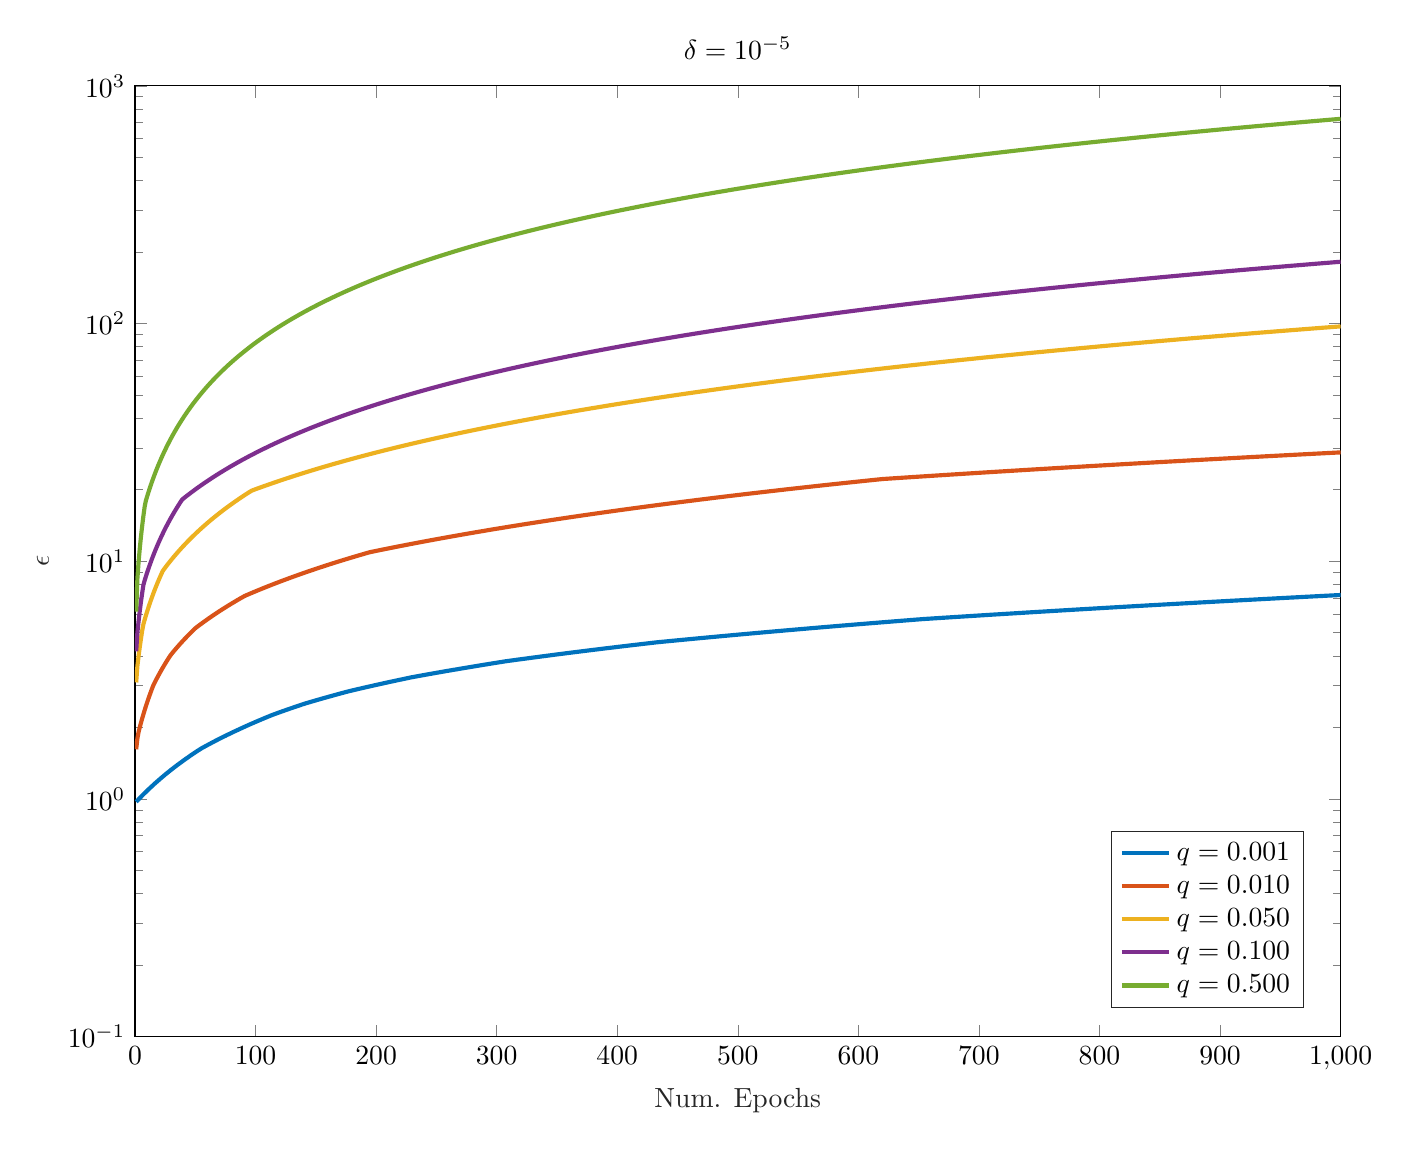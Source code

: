 % This file was created by matlab2tikz.
%
%The latest updates can be retrieved from
%  http://www.mathworks.com/matlabcentral/fileexchange/22022-matlab2tikz-matlab2tikz
%where you can also make suggestions and rate matlab2tikz.
%
\definecolor{mycolor1}{rgb}{0.0,0.447,0.741}%
\definecolor{mycolor2}{rgb}{0.85,0.325,0.098}%
\definecolor{mycolor3}{rgb}{0.929,0.694,0.125}%
\definecolor{mycolor4}{rgb}{0.494,0.184,0.556}%
\definecolor{mycolor5}{rgb}{0.466,0.674,0.188}%
%
\begin{tikzpicture}

\begin{axis}[%
width=6.028in,
height=4.754in,
at={(1.011in,0.642in)},
scale only axis,
xmin=0,
xmax=1000,
xlabel style={font=\color{white!15!black}},
xlabel={Num. Epochs},
ymode=log,
ymin=0.1,
ymax=1000,
yminorticks=true,
ylabel style={font=\color{white!15!black}},
ylabel={$\epsilon$},
axis background/.style={fill=white},
title style={font=\bfseries},
title={$\delta = 10^{-5}$},
legend style={at={(0.97,0.03)}, anchor=south east, legend cell align=left, align=left, draw=white!15!black}
]
\addplot [color=mycolor1, line width=1.5pt]
  table[row sep=crcr]{%
1	0.972\\
2	0.984\\
3	0.996\\
4	1.008\\
5	1.02\\
6	1.033\\
7	1.045\\
8	1.057\\
9	1.069\\
10	1.081\\
11	1.094\\
12	1.106\\
13	1.118\\
14	1.13\\
15	1.142\\
16	1.155\\
17	1.167\\
18	1.179\\
19	1.191\\
20	1.203\\
21	1.216\\
22	1.228\\
23	1.24\\
24	1.252\\
25	1.265\\
26	1.277\\
27	1.289\\
28	1.301\\
29	1.313\\
30	1.326\\
31	1.338\\
32	1.35\\
33	1.362\\
34	1.374\\
35	1.387\\
36	1.399\\
37	1.411\\
38	1.423\\
39	1.435\\
40	1.448\\
41	1.46\\
42	1.472\\
43	1.484\\
44	1.496\\
45	1.509\\
46	1.521\\
47	1.533\\
48	1.545\\
49	1.557\\
50	1.57\\
51	1.582\\
52	1.594\\
53	1.606\\
54	1.618\\
55	1.63\\
56	1.641\\
57	1.651\\
58	1.662\\
59	1.673\\
60	1.683\\
61	1.694\\
62	1.704\\
63	1.715\\
64	1.726\\
65	1.736\\
66	1.747\\
67	1.758\\
68	1.768\\
69	1.779\\
70	1.789\\
71	1.8\\
72	1.811\\
73	1.821\\
74	1.832\\
75	1.842\\
76	1.853\\
77	1.864\\
78	1.874\\
79	1.885\\
80	1.895\\
81	1.906\\
82	1.917\\
83	1.927\\
84	1.938\\
85	1.948\\
86	1.959\\
87	1.97\\
88	1.98\\
89	1.991\\
90	2.002\\
91	2.012\\
92	2.023\\
93	2.033\\
94	2.044\\
95	2.055\\
96	2.065\\
97	2.076\\
98	2.086\\
99	2.097\\
100	2.108\\
101	2.118\\
102	2.129\\
103	2.139\\
104	2.15\\
105	2.161\\
106	2.171\\
107	2.182\\
108	2.193\\
109	2.203\\
110	2.214\\
111	2.224\\
112	2.235\\
113	2.246\\
114	2.256\\
115	2.266\\
116	2.276\\
117	2.285\\
118	2.295\\
119	2.305\\
120	2.314\\
121	2.324\\
122	2.334\\
123	2.343\\
124	2.353\\
125	2.363\\
126	2.373\\
127	2.382\\
128	2.392\\
129	2.402\\
130	2.411\\
131	2.421\\
132	2.431\\
133	2.44\\
134	2.45\\
135	2.46\\
136	2.469\\
137	2.479\\
138	2.489\\
139	2.499\\
140	2.508\\
141	2.518\\
142	2.527\\
143	2.536\\
144	2.544\\
145	2.553\\
146	2.562\\
147	2.571\\
148	2.579\\
149	2.588\\
150	2.597\\
151	2.606\\
152	2.615\\
153	2.623\\
154	2.632\\
155	2.641\\
156	2.65\\
157	2.659\\
158	2.667\\
159	2.676\\
160	2.685\\
161	2.694\\
162	2.702\\
163	2.711\\
164	2.72\\
165	2.729\\
166	2.738\\
167	2.746\\
168	2.755\\
169	2.764\\
170	2.773\\
171	2.782\\
172	2.79\\
173	2.799\\
174	2.808\\
175	2.817\\
176	2.825\\
177	2.834\\
178	2.842\\
179	2.85\\
180	2.858\\
181	2.866\\
182	2.874\\
183	2.882\\
184	2.89\\
185	2.898\\
186	2.906\\
187	2.913\\
188	2.921\\
189	2.929\\
190	2.937\\
191	2.945\\
192	2.953\\
193	2.961\\
194	2.969\\
195	2.976\\
196	2.984\\
197	2.992\\
198	3.0\\
199	3.008\\
200	3.016\\
201	3.024\\
202	3.032\\
203	3.04\\
204	3.047\\
205	3.055\\
206	3.063\\
207	3.071\\
208	3.079\\
209	3.087\\
210	3.095\\
211	3.103\\
212	3.111\\
213	3.118\\
214	3.126\\
215	3.134\\
216	3.142\\
217	3.15\\
218	3.158\\
219	3.166\\
220	3.174\\
221	3.181\\
222	3.189\\
223	3.197\\
224	3.205\\
225	3.213\\
226	3.221\\
227	3.229\\
228	3.237\\
229	3.245\\
230	3.252\\
231	3.259\\
232	3.266\\
233	3.273\\
234	3.28\\
235	3.287\\
236	3.294\\
237	3.301\\
238	3.308\\
239	3.315\\
240	3.322\\
241	3.329\\
242	3.336\\
243	3.343\\
244	3.35\\
245	3.357\\
246	3.364\\
247	3.371\\
248	3.378\\
249	3.385\\
250	3.392\\
251	3.399\\
252	3.406\\
253	3.413\\
254	3.42\\
255	3.427\\
256	3.434\\
257	3.441\\
258	3.448\\
259	3.455\\
260	3.462\\
261	3.469\\
262	3.476\\
263	3.483\\
264	3.49\\
265	3.497\\
266	3.503\\
267	3.51\\
268	3.517\\
269	3.524\\
270	3.531\\
271	3.538\\
272	3.545\\
273	3.552\\
274	3.559\\
275	3.566\\
276	3.573\\
277	3.58\\
278	3.587\\
279	3.594\\
280	3.601\\
281	3.608\\
282	3.615\\
283	3.622\\
284	3.629\\
285	3.636\\
286	3.643\\
287	3.65\\
288	3.657\\
289	3.664\\
290	3.671\\
291	3.678\\
292	3.685\\
293	3.692\\
294	3.699\\
295	3.706\\
296	3.713\\
297	3.72\\
298	3.727\\
299	3.734\\
300	3.741\\
301	3.748\\
302	3.755\\
303	3.762\\
304	3.769\\
305	3.776\\
306	3.783\\
307	3.79\\
308	3.797\\
309	3.803\\
310	3.809\\
311	3.815\\
312	3.821\\
313	3.827\\
314	3.833\\
315	3.839\\
316	3.846\\
317	3.852\\
318	3.858\\
319	3.864\\
320	3.87\\
321	3.876\\
322	3.882\\
323	3.888\\
324	3.894\\
325	3.9\\
326	3.906\\
327	3.913\\
328	3.919\\
329	3.925\\
330	3.931\\
331	3.937\\
332	3.943\\
333	3.949\\
334	3.955\\
335	3.961\\
336	3.967\\
337	3.974\\
338	3.98\\
339	3.986\\
340	3.992\\
341	3.998\\
342	4.004\\
343	4.01\\
344	4.016\\
345	4.022\\
346	4.028\\
347	4.035\\
348	4.041\\
349	4.047\\
350	4.053\\
351	4.059\\
352	4.065\\
353	4.071\\
354	4.077\\
355	4.083\\
356	4.089\\
357	4.096\\
358	4.102\\
359	4.108\\
360	4.114\\
361	4.12\\
362	4.126\\
363	4.132\\
364	4.138\\
365	4.144\\
366	4.15\\
367	4.156\\
368	4.163\\
369	4.169\\
370	4.175\\
371	4.181\\
372	4.187\\
373	4.193\\
374	4.199\\
375	4.205\\
376	4.211\\
377	4.217\\
378	4.224\\
379	4.23\\
380	4.236\\
381	4.242\\
382	4.248\\
383	4.254\\
384	4.26\\
385	4.266\\
386	4.272\\
387	4.278\\
388	4.285\\
389	4.291\\
390	4.297\\
391	4.303\\
392	4.309\\
393	4.315\\
394	4.321\\
395	4.327\\
396	4.333\\
397	4.339\\
398	4.345\\
399	4.352\\
400	4.358\\
401	4.364\\
402	4.37\\
403	4.376\\
404	4.382\\
405	4.388\\
406	4.394\\
407	4.4\\
408	4.406\\
409	4.413\\
410	4.419\\
411	4.425\\
412	4.431\\
413	4.437\\
414	4.443\\
415	4.449\\
416	4.455\\
417	4.461\\
418	4.467\\
419	4.474\\
420	4.48\\
421	4.486\\
422	4.492\\
423	4.498\\
424	4.504\\
425	4.51\\
426	4.516\\
427	4.522\\
428	4.528\\
429	4.535\\
430	4.541\\
431	4.547\\
432	4.553\\
433	4.559\\
434	4.564\\
435	4.57\\
436	4.575\\
437	4.58\\
438	4.585\\
439	4.59\\
440	4.596\\
441	4.601\\
442	4.606\\
443	4.611\\
444	4.617\\
445	4.622\\
446	4.627\\
447	4.632\\
448	4.637\\
449	4.643\\
450	4.648\\
451	4.653\\
452	4.658\\
453	4.663\\
454	4.669\\
455	4.674\\
456	4.679\\
457	4.684\\
458	4.689\\
459	4.695\\
460	4.7\\
461	4.705\\
462	4.71\\
463	4.716\\
464	4.721\\
465	4.726\\
466	4.731\\
467	4.736\\
468	4.742\\
469	4.747\\
470	4.752\\
471	4.757\\
472	4.762\\
473	4.768\\
474	4.773\\
475	4.778\\
476	4.783\\
477	4.788\\
478	4.794\\
479	4.799\\
480	4.804\\
481	4.809\\
482	4.815\\
483	4.82\\
484	4.825\\
485	4.83\\
486	4.835\\
487	4.841\\
488	4.846\\
489	4.851\\
490	4.856\\
491	4.861\\
492	4.867\\
493	4.872\\
494	4.877\\
495	4.882\\
496	4.888\\
497	4.893\\
498	4.898\\
499	4.903\\
500	4.908\\
501	4.914\\
502	4.919\\
503	4.924\\
504	4.929\\
505	4.934\\
506	4.94\\
507	4.945\\
508	4.95\\
509	4.955\\
510	4.96\\
511	4.966\\
512	4.971\\
513	4.976\\
514	4.981\\
515	4.987\\
516	4.992\\
517	4.997\\
518	5.002\\
519	5.007\\
520	5.013\\
521	5.018\\
522	5.023\\
523	5.028\\
524	5.033\\
525	5.039\\
526	5.044\\
527	5.049\\
528	5.054\\
529	5.059\\
530	5.065\\
531	5.07\\
532	5.075\\
533	5.08\\
534	5.086\\
535	5.091\\
536	5.096\\
537	5.101\\
538	5.106\\
539	5.112\\
540	5.117\\
541	5.122\\
542	5.127\\
543	5.132\\
544	5.138\\
545	5.143\\
546	5.148\\
547	5.153\\
548	5.159\\
549	5.164\\
550	5.169\\
551	5.174\\
552	5.179\\
553	5.185\\
554	5.19\\
555	5.195\\
556	5.2\\
557	5.205\\
558	5.211\\
559	5.216\\
560	5.221\\
561	5.226\\
562	5.231\\
563	5.237\\
564	5.242\\
565	5.247\\
566	5.252\\
567	5.258\\
568	5.263\\
569	5.268\\
570	5.273\\
571	5.278\\
572	5.284\\
573	5.289\\
574	5.294\\
575	5.299\\
576	5.304\\
577	5.31\\
578	5.315\\
579	5.32\\
580	5.325\\
581	5.33\\
582	5.336\\
583	5.341\\
584	5.346\\
585	5.351\\
586	5.357\\
587	5.362\\
588	5.367\\
589	5.372\\
590	5.377\\
591	5.383\\
592	5.388\\
593	5.393\\
594	5.398\\
595	5.403\\
596	5.409\\
597	5.414\\
598	5.419\\
599	5.424\\
600	5.43\\
601	5.435\\
602	5.44\\
603	5.445\\
604	5.45\\
605	5.456\\
606	5.461\\
607	5.466\\
608	5.471\\
609	5.476\\
610	5.482\\
611	5.487\\
612	5.492\\
613	5.497\\
614	5.502\\
615	5.508\\
616	5.513\\
617	5.518\\
618	5.523\\
619	5.529\\
620	5.534\\
621	5.539\\
622	5.544\\
623	5.549\\
624	5.555\\
625	5.56\\
626	5.565\\
627	5.57\\
628	5.575\\
629	5.581\\
630	5.586\\
631	5.591\\
632	5.596\\
633	5.601\\
634	5.607\\
635	5.612\\
636	5.617\\
637	5.622\\
638	5.628\\
639	5.633\\
640	5.638\\
641	5.643\\
642	5.648\\
643	5.654\\
644	5.659\\
645	5.664\\
646	5.669\\
647	5.674\\
648	5.68\\
649	5.685\\
650	5.69\\
651	5.695\\
652	5.701\\
653	5.706\\
654	5.711\\
655	5.715\\
656	5.719\\
657	5.724\\
658	5.728\\
659	5.732\\
660	5.737\\
661	5.741\\
662	5.745\\
663	5.75\\
664	5.754\\
665	5.758\\
666	5.763\\
667	5.767\\
668	5.771\\
669	5.776\\
670	5.78\\
671	5.784\\
672	5.789\\
673	5.793\\
674	5.797\\
675	5.802\\
676	5.806\\
677	5.81\\
678	5.815\\
679	5.819\\
680	5.823\\
681	5.828\\
682	5.832\\
683	5.836\\
684	5.841\\
685	5.845\\
686	5.849\\
687	5.854\\
688	5.858\\
689	5.862\\
690	5.867\\
691	5.871\\
692	5.875\\
693	5.88\\
694	5.884\\
695	5.888\\
696	5.893\\
697	5.897\\
698	5.901\\
699	5.906\\
700	5.91\\
701	5.914\\
702	5.919\\
703	5.923\\
704	5.927\\
705	5.932\\
706	5.936\\
707	5.94\\
708	5.945\\
709	5.949\\
710	5.953\\
711	5.958\\
712	5.962\\
713	5.966\\
714	5.971\\
715	5.975\\
716	5.979\\
717	5.984\\
718	5.988\\
719	5.992\\
720	5.996\\
721	6.001\\
722	6.005\\
723	6.009\\
724	6.014\\
725	6.018\\
726	6.022\\
727	6.027\\
728	6.031\\
729	6.035\\
730	6.04\\
731	6.044\\
732	6.048\\
733	6.053\\
734	6.057\\
735	6.061\\
736	6.066\\
737	6.07\\
738	6.074\\
739	6.079\\
740	6.083\\
741	6.087\\
742	6.092\\
743	6.096\\
744	6.1\\
745	6.105\\
746	6.109\\
747	6.113\\
748	6.118\\
749	6.122\\
750	6.126\\
751	6.131\\
752	6.135\\
753	6.139\\
754	6.144\\
755	6.148\\
756	6.152\\
757	6.157\\
758	6.161\\
759	6.165\\
760	6.17\\
761	6.174\\
762	6.178\\
763	6.183\\
764	6.187\\
765	6.191\\
766	6.196\\
767	6.2\\
768	6.204\\
769	6.209\\
770	6.213\\
771	6.217\\
772	6.222\\
773	6.226\\
774	6.23\\
775	6.235\\
776	6.239\\
777	6.243\\
778	6.248\\
779	6.252\\
780	6.256\\
781	6.261\\
782	6.265\\
783	6.269\\
784	6.274\\
785	6.278\\
786	6.282\\
787	6.287\\
788	6.291\\
789	6.295\\
790	6.3\\
791	6.304\\
792	6.308\\
793	6.313\\
794	6.317\\
795	6.321\\
796	6.326\\
797	6.33\\
798	6.334\\
799	6.339\\
800	6.343\\
801	6.347\\
802	6.352\\
803	6.356\\
804	6.36\\
805	6.365\\
806	6.369\\
807	6.373\\
808	6.378\\
809	6.382\\
810	6.386\\
811	6.391\\
812	6.395\\
813	6.399\\
814	6.404\\
815	6.408\\
816	6.412\\
817	6.417\\
818	6.421\\
819	6.425\\
820	6.43\\
821	6.434\\
822	6.438\\
823	6.443\\
824	6.447\\
825	6.451\\
826	6.456\\
827	6.46\\
828	6.464\\
829	6.469\\
830	6.473\\
831	6.477\\
832	6.482\\
833	6.486\\
834	6.49\\
835	6.495\\
836	6.499\\
837	6.503\\
838	6.508\\
839	6.512\\
840	6.516\\
841	6.521\\
842	6.525\\
843	6.529\\
844	6.534\\
845	6.538\\
846	6.542\\
847	6.547\\
848	6.551\\
849	6.555\\
850	6.56\\
851	6.564\\
852	6.568\\
853	6.573\\
854	6.577\\
855	6.581\\
856	6.585\\
857	6.59\\
858	6.594\\
859	6.598\\
860	6.603\\
861	6.607\\
862	6.611\\
863	6.616\\
864	6.62\\
865	6.624\\
866	6.629\\
867	6.633\\
868	6.637\\
869	6.642\\
870	6.646\\
871	6.65\\
872	6.655\\
873	6.659\\
874	6.663\\
875	6.668\\
876	6.672\\
877	6.676\\
878	6.681\\
879	6.685\\
880	6.689\\
881	6.694\\
882	6.698\\
883	6.702\\
884	6.707\\
885	6.711\\
886	6.715\\
887	6.72\\
888	6.724\\
889	6.728\\
890	6.733\\
891	6.737\\
892	6.741\\
893	6.746\\
894	6.75\\
895	6.754\\
896	6.759\\
897	6.763\\
898	6.767\\
899	6.772\\
900	6.776\\
901	6.78\\
902	6.785\\
903	6.789\\
904	6.793\\
905	6.798\\
906	6.802\\
907	6.806\\
908	6.811\\
909	6.815\\
910	6.819\\
911	6.824\\
912	6.828\\
913	6.832\\
914	6.837\\
915	6.841\\
916	6.845\\
917	6.85\\
918	6.854\\
919	6.858\\
920	6.863\\
921	6.867\\
922	6.871\\
923	6.876\\
924	6.88\\
925	6.884\\
926	6.889\\
927	6.893\\
928	6.897\\
929	6.902\\
930	6.906\\
931	6.91\\
932	6.915\\
933	6.919\\
934	6.923\\
935	6.928\\
936	6.932\\
937	6.936\\
938	6.941\\
939	6.945\\
940	6.949\\
941	6.954\\
942	6.958\\
943	6.962\\
944	6.967\\
945	6.971\\
946	6.975\\
947	6.98\\
948	6.984\\
949	6.988\\
950	6.993\\
951	6.997\\
952	7.001\\
953	7.006\\
954	7.01\\
955	7.014\\
956	7.019\\
957	7.023\\
958	7.027\\
959	7.032\\
960	7.036\\
961	7.04\\
962	7.045\\
963	7.049\\
964	7.053\\
965	7.058\\
966	7.062\\
967	7.066\\
968	7.071\\
969	7.075\\
970	7.079\\
971	7.084\\
972	7.088\\
973	7.092\\
974	7.097\\
975	7.101\\
976	7.105\\
977	7.11\\
978	7.114\\
979	7.118\\
980	7.123\\
981	7.127\\
982	7.131\\
983	7.136\\
984	7.14\\
985	7.144\\
986	7.149\\
987	7.153\\
988	7.157\\
989	7.162\\
990	7.166\\
991	7.17\\
992	7.175\\
993	7.179\\
994	7.183\\
995	7.187\\
996	7.192\\
997	7.196\\
998	7.2\\
999	7.205\\
1000	7.209\\
};
\addlegendentry{$q=0.001$}

\addplot [color=mycolor2, line width=1.5pt]
  table[row sep=crcr]{%
1	1.617\\
2	1.795\\
3	1.913\\
4	2.002\\
5	2.092\\
6	2.181\\
7	2.27\\
8	2.36\\
9	2.449\\
10	2.538\\
11	2.628\\
12	2.717\\
13	2.806\\
14	2.896\\
15	2.985\\
16	3.061\\
17	3.132\\
18	3.203\\
19	3.275\\
20	3.346\\
21	3.417\\
22	3.489\\
23	3.56\\
24	3.632\\
25	3.703\\
26	3.774\\
27	3.846\\
28	3.917\\
29	3.988\\
30	4.053\\
31	4.111\\
32	4.17\\
33	4.228\\
34	4.286\\
35	4.345\\
36	4.403\\
37	4.462\\
38	4.52\\
39	4.578\\
40	4.637\\
41	4.695\\
42	4.753\\
43	4.812\\
44	4.87\\
45	4.928\\
46	4.987\\
47	5.045\\
48	5.103\\
49	5.162\\
50	5.22\\
51	5.268\\
52	5.315\\
53	5.362\\
54	5.409\\
55	5.456\\
56	5.503\\
57	5.55\\
58	5.597\\
59	5.643\\
60	5.69\\
61	5.737\\
62	5.784\\
63	5.831\\
64	5.878\\
65	5.925\\
66	5.971\\
67	6.018\\
68	6.065\\
69	6.112\\
70	6.159\\
71	6.206\\
72	6.253\\
73	6.3\\
74	6.346\\
75	6.393\\
76	6.44\\
77	6.487\\
78	6.534\\
79	6.581\\
80	6.628\\
81	6.674\\
82	6.721\\
83	6.768\\
84	6.815\\
85	6.862\\
86	6.909\\
87	6.956\\
88	7.003\\
89	7.049\\
90	7.096\\
91	7.142\\
92	7.179\\
93	7.215\\
94	7.251\\
95	7.288\\
96	7.324\\
97	7.36\\
98	7.397\\
99	7.433\\
100	7.469\\
101	7.505\\
102	7.542\\
103	7.578\\
104	7.614\\
105	7.651\\
106	7.687\\
107	7.723\\
108	7.76\\
109	7.796\\
110	7.832\\
111	7.869\\
112	7.905\\
113	7.941\\
114	7.978\\
115	8.014\\
116	8.05\\
117	8.087\\
118	8.123\\
119	8.159\\
120	8.195\\
121	8.232\\
122	8.268\\
123	8.304\\
124	8.341\\
125	8.377\\
126	8.413\\
127	8.45\\
128	8.486\\
129	8.522\\
130	8.559\\
131	8.595\\
132	8.631\\
133	8.668\\
134	8.704\\
135	8.74\\
136	8.777\\
137	8.813\\
138	8.849\\
139	8.885\\
140	8.922\\
141	8.958\\
142	8.994\\
143	9.031\\
144	9.067\\
145	9.103\\
146	9.14\\
147	9.176\\
148	9.212\\
149	9.249\\
150	9.285\\
151	9.321\\
152	9.358\\
153	9.394\\
154	9.43\\
155	9.467\\
156	9.503\\
157	9.539\\
158	9.575\\
159	9.612\\
160	9.648\\
161	9.684\\
162	9.721\\
163	9.757\\
164	9.793\\
165	9.83\\
166	9.866\\
167	9.902\\
168	9.939\\
169	9.975\\
170	10.011\\
171	10.048\\
172	10.084\\
173	10.12\\
174	10.157\\
175	10.193\\
176	10.229\\
177	10.265\\
178	10.302\\
179	10.338\\
180	10.374\\
181	10.411\\
182	10.447\\
183	10.483\\
184	10.52\\
185	10.556\\
186	10.592\\
187	10.629\\
188	10.665\\
189	10.701\\
190	10.738\\
191	10.774\\
192	10.81\\
193	10.847\\
194	10.883\\
195	10.917\\
196	10.943\\
197	10.97\\
198	10.996\\
199	11.023\\
200	11.049\\
201	11.076\\
202	11.102\\
203	11.129\\
204	11.155\\
205	11.182\\
206	11.208\\
207	11.234\\
208	11.261\\
209	11.287\\
210	11.314\\
211	11.34\\
212	11.367\\
213	11.393\\
214	11.42\\
215	11.446\\
216	11.473\\
217	11.499\\
218	11.526\\
219	11.552\\
220	11.578\\
221	11.605\\
222	11.631\\
223	11.658\\
224	11.684\\
225	11.711\\
226	11.737\\
227	11.764\\
228	11.79\\
229	11.817\\
230	11.843\\
231	11.87\\
232	11.896\\
233	11.923\\
234	11.949\\
235	11.975\\
236	12.002\\
237	12.028\\
238	12.055\\
239	12.081\\
240	12.108\\
241	12.134\\
242	12.161\\
243	12.187\\
244	12.214\\
245	12.24\\
246	12.267\\
247	12.293\\
248	12.319\\
249	12.346\\
250	12.372\\
251	12.399\\
252	12.425\\
253	12.452\\
254	12.478\\
255	12.505\\
256	12.531\\
257	12.558\\
258	12.584\\
259	12.611\\
260	12.637\\
261	12.664\\
262	12.69\\
263	12.716\\
264	12.743\\
265	12.769\\
266	12.796\\
267	12.822\\
268	12.849\\
269	12.875\\
270	12.902\\
271	12.928\\
272	12.955\\
273	12.981\\
274	13.008\\
275	13.034\\
276	13.06\\
277	13.087\\
278	13.113\\
279	13.14\\
280	13.166\\
281	13.193\\
282	13.219\\
283	13.246\\
284	13.272\\
285	13.299\\
286	13.325\\
287	13.352\\
288	13.378\\
289	13.404\\
290	13.431\\
291	13.457\\
292	13.484\\
293	13.51\\
294	13.537\\
295	13.563\\
296	13.59\\
297	13.616\\
298	13.643\\
299	13.669\\
300	13.696\\
301	13.722\\
302	13.749\\
303	13.775\\
304	13.801\\
305	13.828\\
306	13.854\\
307	13.881\\
308	13.907\\
309	13.934\\
310	13.96\\
311	13.987\\
312	14.013\\
313	14.04\\
314	14.066\\
315	14.093\\
316	14.119\\
317	14.145\\
318	14.172\\
319	14.198\\
320	14.225\\
321	14.251\\
322	14.278\\
323	14.304\\
324	14.331\\
325	14.357\\
326	14.384\\
327	14.41\\
328	14.437\\
329	14.463\\
330	14.49\\
331	14.516\\
332	14.542\\
333	14.569\\
334	14.595\\
335	14.622\\
336	14.648\\
337	14.675\\
338	14.701\\
339	14.728\\
340	14.754\\
341	14.781\\
342	14.807\\
343	14.834\\
344	14.86\\
345	14.886\\
346	14.913\\
347	14.939\\
348	14.966\\
349	14.992\\
350	15.019\\
351	15.045\\
352	15.072\\
353	15.098\\
354	15.125\\
355	15.151\\
356	15.178\\
357	15.204\\
358	15.23\\
359	15.257\\
360	15.283\\
361	15.31\\
362	15.336\\
363	15.363\\
364	15.389\\
365	15.416\\
366	15.442\\
367	15.469\\
368	15.495\\
369	15.522\\
370	15.548\\
371	15.575\\
372	15.601\\
373	15.627\\
374	15.654\\
375	15.68\\
376	15.707\\
377	15.733\\
378	15.76\\
379	15.786\\
380	15.813\\
381	15.839\\
382	15.866\\
383	15.892\\
384	15.919\\
385	15.945\\
386	15.971\\
387	15.998\\
388	16.024\\
389	16.051\\
390	16.077\\
391	16.104\\
392	16.13\\
393	16.157\\
394	16.183\\
395	16.21\\
396	16.236\\
397	16.263\\
398	16.289\\
399	16.316\\
400	16.342\\
401	16.368\\
402	16.395\\
403	16.421\\
404	16.448\\
405	16.474\\
406	16.501\\
407	16.527\\
408	16.554\\
409	16.58\\
410	16.607\\
411	16.633\\
412	16.66\\
413	16.686\\
414	16.712\\
415	16.739\\
416	16.765\\
417	16.792\\
418	16.818\\
419	16.845\\
420	16.871\\
421	16.898\\
422	16.924\\
423	16.951\\
424	16.977\\
425	17.004\\
426	17.03\\
427	17.056\\
428	17.083\\
429	17.109\\
430	17.136\\
431	17.162\\
432	17.189\\
433	17.215\\
434	17.242\\
435	17.268\\
436	17.295\\
437	17.321\\
438	17.348\\
439	17.374\\
440	17.401\\
441	17.427\\
442	17.453\\
443	17.48\\
444	17.506\\
445	17.533\\
446	17.559\\
447	17.586\\
448	17.612\\
449	17.639\\
450	17.665\\
451	17.692\\
452	17.718\\
453	17.745\\
454	17.771\\
455	17.797\\
456	17.824\\
457	17.85\\
458	17.877\\
459	17.903\\
460	17.93\\
461	17.956\\
462	17.983\\
463	18.009\\
464	18.036\\
465	18.062\\
466	18.089\\
467	18.115\\
468	18.142\\
469	18.168\\
470	18.194\\
471	18.221\\
472	18.247\\
473	18.274\\
474	18.3\\
475	18.327\\
476	18.353\\
477	18.38\\
478	18.406\\
479	18.433\\
480	18.459\\
481	18.486\\
482	18.512\\
483	18.538\\
484	18.565\\
485	18.591\\
486	18.618\\
487	18.644\\
488	18.671\\
489	18.697\\
490	18.724\\
491	18.75\\
492	18.777\\
493	18.803\\
494	18.83\\
495	18.856\\
496	18.882\\
497	18.909\\
498	18.935\\
499	18.962\\
500	18.988\\
501	19.015\\
502	19.041\\
503	19.068\\
504	19.094\\
505	19.121\\
506	19.147\\
507	19.174\\
508	19.2\\
509	19.227\\
510	19.253\\
511	19.279\\
512	19.306\\
513	19.332\\
514	19.359\\
515	19.385\\
516	19.412\\
517	19.438\\
518	19.465\\
519	19.491\\
520	19.518\\
521	19.544\\
522	19.571\\
523	19.597\\
524	19.623\\
525	19.65\\
526	19.676\\
527	19.703\\
528	19.729\\
529	19.756\\
530	19.782\\
531	19.809\\
532	19.835\\
533	19.862\\
534	19.888\\
535	19.915\\
536	19.941\\
537	19.968\\
538	19.994\\
539	20.02\\
540	20.047\\
541	20.073\\
542	20.1\\
543	20.126\\
544	20.153\\
545	20.179\\
546	20.206\\
547	20.232\\
548	20.259\\
549	20.285\\
550	20.312\\
551	20.338\\
552	20.364\\
553	20.391\\
554	20.417\\
555	20.444\\
556	20.47\\
557	20.497\\
558	20.523\\
559	20.55\\
560	20.576\\
561	20.603\\
562	20.629\\
563	20.656\\
564	20.682\\
565	20.708\\
566	20.735\\
567	20.761\\
568	20.788\\
569	20.814\\
570	20.841\\
571	20.867\\
572	20.894\\
573	20.92\\
574	20.947\\
575	20.973\\
576	21.0\\
577	21.026\\
578	21.053\\
579	21.079\\
580	21.105\\
581	21.132\\
582	21.158\\
583	21.185\\
584	21.211\\
585	21.238\\
586	21.264\\
587	21.291\\
588	21.317\\
589	21.344\\
590	21.37\\
591	21.397\\
592	21.423\\
593	21.449\\
594	21.476\\
595	21.502\\
596	21.529\\
597	21.555\\
598	21.582\\
599	21.608\\
600	21.635\\
601	21.661\\
602	21.688\\
603	21.714\\
604	21.741\\
605	21.767\\
606	21.793\\
607	21.82\\
608	21.846\\
609	21.873\\
610	21.899\\
611	21.926\\
612	21.952\\
613	21.979\\
614	22.005\\
615	22.032\\
616	22.058\\
617	22.085\\
618	22.111\\
619	22.138\\
620	22.164\\
621	22.183\\
622	22.2\\
623	22.217\\
624	22.234\\
625	22.251\\
626	22.268\\
627	22.286\\
628	22.303\\
629	22.32\\
630	22.337\\
631	22.354\\
632	22.372\\
633	22.389\\
634	22.406\\
635	22.423\\
636	22.44\\
637	22.457\\
638	22.475\\
639	22.492\\
640	22.509\\
641	22.526\\
642	22.543\\
643	22.561\\
644	22.578\\
645	22.595\\
646	22.612\\
647	22.629\\
648	22.646\\
649	22.664\\
650	22.681\\
651	22.698\\
652	22.715\\
653	22.732\\
654	22.75\\
655	22.767\\
656	22.784\\
657	22.801\\
658	22.818\\
659	22.835\\
660	22.853\\
661	22.87\\
662	22.887\\
663	22.904\\
664	22.921\\
665	22.939\\
666	22.956\\
667	22.973\\
668	22.99\\
669	23.007\\
670	23.024\\
671	23.042\\
672	23.059\\
673	23.076\\
674	23.093\\
675	23.11\\
676	23.128\\
677	23.145\\
678	23.162\\
679	23.179\\
680	23.196\\
681	23.213\\
682	23.231\\
683	23.248\\
684	23.265\\
685	23.282\\
686	23.299\\
687	23.317\\
688	23.334\\
689	23.351\\
690	23.368\\
691	23.385\\
692	23.402\\
693	23.42\\
694	23.437\\
695	23.454\\
696	23.471\\
697	23.488\\
698	23.506\\
699	23.523\\
700	23.54\\
701	23.557\\
702	23.574\\
703	23.591\\
704	23.609\\
705	23.626\\
706	23.643\\
707	23.66\\
708	23.677\\
709	23.694\\
710	23.712\\
711	23.729\\
712	23.746\\
713	23.763\\
714	23.78\\
715	23.798\\
716	23.815\\
717	23.832\\
718	23.849\\
719	23.866\\
720	23.883\\
721	23.901\\
722	23.918\\
723	23.935\\
724	23.952\\
725	23.969\\
726	23.987\\
727	24.004\\
728	24.021\\
729	24.038\\
730	24.055\\
731	24.072\\
732	24.09\\
733	24.107\\
734	24.124\\
735	24.141\\
736	24.158\\
737	24.176\\
738	24.193\\
739	24.21\\
740	24.227\\
741	24.244\\
742	24.261\\
743	24.279\\
744	24.296\\
745	24.313\\
746	24.33\\
747	24.347\\
748	24.365\\
749	24.382\\
750	24.399\\
751	24.416\\
752	24.433\\
753	24.45\\
754	24.468\\
755	24.485\\
756	24.502\\
757	24.519\\
758	24.536\\
759	24.554\\
760	24.571\\
761	24.588\\
762	24.605\\
763	24.622\\
764	24.639\\
765	24.657\\
766	24.674\\
767	24.691\\
768	24.708\\
769	24.725\\
770	24.743\\
771	24.76\\
772	24.777\\
773	24.794\\
774	24.811\\
775	24.828\\
776	24.846\\
777	24.863\\
778	24.88\\
779	24.897\\
780	24.914\\
781	24.932\\
782	24.949\\
783	24.966\\
784	24.983\\
785	25.0\\
786	25.017\\
787	25.035\\
788	25.052\\
789	25.069\\
790	25.086\\
791	25.103\\
792	25.121\\
793	25.138\\
794	25.155\\
795	25.172\\
796	25.189\\
797	25.206\\
798	25.224\\
799	25.241\\
800	25.258\\
801	25.275\\
802	25.292\\
803	25.31\\
804	25.327\\
805	25.344\\
806	25.361\\
807	25.378\\
808	25.395\\
809	25.413\\
810	25.43\\
811	25.447\\
812	25.464\\
813	25.481\\
814	25.499\\
815	25.516\\
816	25.533\\
817	25.55\\
818	25.567\\
819	25.584\\
820	25.602\\
821	25.619\\
822	25.636\\
823	25.653\\
824	25.67\\
825	25.688\\
826	25.705\\
827	25.722\\
828	25.739\\
829	25.756\\
830	25.773\\
831	25.791\\
832	25.808\\
833	25.825\\
834	25.842\\
835	25.859\\
836	25.877\\
837	25.894\\
838	25.911\\
839	25.928\\
840	25.945\\
841	25.962\\
842	25.98\\
843	25.997\\
844	26.014\\
845	26.031\\
846	26.048\\
847	26.066\\
848	26.083\\
849	26.1\\
850	26.117\\
851	26.134\\
852	26.151\\
853	26.169\\
854	26.186\\
855	26.203\\
856	26.22\\
857	26.237\\
858	26.255\\
859	26.272\\
860	26.289\\
861	26.306\\
862	26.323\\
863	26.34\\
864	26.358\\
865	26.375\\
866	26.392\\
867	26.409\\
868	26.426\\
869	26.444\\
870	26.461\\
871	26.478\\
872	26.495\\
873	26.512\\
874	26.529\\
875	26.547\\
876	26.564\\
877	26.581\\
878	26.598\\
879	26.615\\
880	26.633\\
881	26.65\\
882	26.667\\
883	26.684\\
884	26.701\\
885	26.718\\
886	26.736\\
887	26.753\\
888	26.77\\
889	26.787\\
890	26.804\\
891	26.822\\
892	26.839\\
893	26.856\\
894	26.873\\
895	26.89\\
896	26.907\\
897	26.925\\
898	26.942\\
899	26.959\\
900	26.976\\
901	26.993\\
902	27.01\\
903	27.028\\
904	27.045\\
905	27.062\\
906	27.079\\
907	27.096\\
908	27.114\\
909	27.131\\
910	27.148\\
911	27.165\\
912	27.182\\
913	27.199\\
914	27.217\\
915	27.234\\
916	27.251\\
917	27.268\\
918	27.285\\
919	27.303\\
920	27.32\\
921	27.337\\
922	27.354\\
923	27.371\\
924	27.388\\
925	27.406\\
926	27.423\\
927	27.44\\
928	27.457\\
929	27.474\\
930	27.492\\
931	27.509\\
932	27.526\\
933	27.543\\
934	27.56\\
935	27.577\\
936	27.595\\
937	27.612\\
938	27.629\\
939	27.646\\
940	27.663\\
941	27.681\\
942	27.698\\
943	27.715\\
944	27.732\\
945	27.749\\
946	27.766\\
947	27.784\\
948	27.801\\
949	27.818\\
950	27.835\\
951	27.852\\
952	27.87\\
953	27.887\\
954	27.904\\
955	27.921\\
956	27.938\\
957	27.955\\
958	27.973\\
959	27.99\\
960	28.007\\
961	28.024\\
962	28.041\\
963	28.059\\
964	28.076\\
965	28.093\\
966	28.11\\
967	28.127\\
968	28.144\\
969	28.162\\
970	28.179\\
971	28.196\\
972	28.213\\
973	28.23\\
974	28.248\\
975	28.265\\
976	28.282\\
977	28.299\\
978	28.316\\
979	28.333\\
980	28.351\\
981	28.368\\
982	28.385\\
983	28.402\\
984	28.419\\
985	28.437\\
986	28.454\\
987	28.471\\
988	28.488\\
989	28.505\\
990	28.522\\
991	28.54\\
992	28.557\\
993	28.574\\
994	28.591\\
995	28.608\\
996	28.626\\
997	28.643\\
998	28.66\\
999	28.677\\
1000	28.694\\
};
\addlegendentry{$q=0.010$}

\addplot [color=mycolor3, line width=1.5pt]
  table[row sep=crcr]{%
1	3.091\\
2	3.622\\
3	3.994\\
4	4.365\\
5	4.737\\
6	5.109\\
7	5.436\\
8	5.664\\
9	5.893\\
10	6.121\\
11	6.349\\
12	6.578\\
13	6.806\\
14	7.034\\
15	7.263\\
16	7.491\\
17	7.719\\
18	7.947\\
19	8.176\\
20	8.404\\
21	8.632\\
22	8.861\\
23	9.089\\
24	9.242\\
25	9.387\\
26	9.532\\
27	9.678\\
28	9.823\\
29	9.968\\
30	10.113\\
31	10.258\\
32	10.404\\
33	10.549\\
34	10.694\\
35	10.839\\
36	10.985\\
37	11.13\\
38	11.275\\
39	11.42\\
40	11.565\\
41	11.711\\
42	11.856\\
43	12.001\\
44	12.146\\
45	12.292\\
46	12.437\\
47	12.582\\
48	12.727\\
49	12.872\\
50	13.018\\
51	13.163\\
52	13.308\\
53	13.453\\
54	13.599\\
55	13.744\\
56	13.889\\
57	14.034\\
58	14.18\\
59	14.325\\
60	14.47\\
61	14.615\\
62	14.76\\
63	14.906\\
64	15.051\\
65	15.196\\
66	15.341\\
67	15.487\\
68	15.632\\
69	15.777\\
70	15.922\\
71	16.067\\
72	16.213\\
73	16.358\\
74	16.503\\
75	16.648\\
76	16.794\\
77	16.939\\
78	17.084\\
79	17.229\\
80	17.374\\
81	17.52\\
82	17.665\\
83	17.81\\
84	17.955\\
85	18.101\\
86	18.246\\
87	18.391\\
88	18.536\\
89	18.681\\
90	18.827\\
91	18.972\\
92	19.117\\
93	19.262\\
94	19.408\\
95	19.553\\
96	19.698\\
97	19.829\\
98	19.914\\
99	20.0\\
100	20.086\\
101	20.172\\
102	20.257\\
103	20.343\\
104	20.429\\
105	20.515\\
106	20.6\\
107	20.686\\
108	20.772\\
109	20.858\\
110	20.943\\
111	21.029\\
112	21.115\\
113	21.2\\
114	21.286\\
115	21.372\\
116	21.458\\
117	21.543\\
118	21.629\\
119	21.715\\
120	21.801\\
121	21.886\\
122	21.972\\
123	22.058\\
124	22.143\\
125	22.229\\
126	22.315\\
127	22.401\\
128	22.486\\
129	22.572\\
130	22.658\\
131	22.744\\
132	22.829\\
133	22.915\\
134	23.001\\
135	23.086\\
136	23.172\\
137	23.258\\
138	23.344\\
139	23.429\\
140	23.515\\
141	23.601\\
142	23.687\\
143	23.772\\
144	23.858\\
145	23.944\\
146	24.03\\
147	24.115\\
148	24.201\\
149	24.287\\
150	24.372\\
151	24.458\\
152	24.544\\
153	24.63\\
154	24.715\\
155	24.801\\
156	24.887\\
157	24.973\\
158	25.058\\
159	25.144\\
160	25.23\\
161	25.315\\
162	25.401\\
163	25.487\\
164	25.573\\
165	25.658\\
166	25.744\\
167	25.83\\
168	25.916\\
169	26.001\\
170	26.087\\
171	26.173\\
172	26.259\\
173	26.344\\
174	26.43\\
175	26.516\\
176	26.601\\
177	26.687\\
178	26.773\\
179	26.859\\
180	26.944\\
181	27.03\\
182	27.116\\
183	27.202\\
184	27.287\\
185	27.373\\
186	27.459\\
187	27.544\\
188	27.63\\
189	27.716\\
190	27.802\\
191	27.887\\
192	27.973\\
193	28.059\\
194	28.145\\
195	28.23\\
196	28.316\\
197	28.402\\
198	28.487\\
199	28.573\\
200	28.659\\
201	28.745\\
202	28.83\\
203	28.916\\
204	29.002\\
205	29.088\\
206	29.173\\
207	29.259\\
208	29.345\\
209	29.431\\
210	29.516\\
211	29.602\\
212	29.688\\
213	29.773\\
214	29.859\\
215	29.945\\
216	30.031\\
217	30.116\\
218	30.202\\
219	30.288\\
220	30.374\\
221	30.459\\
222	30.545\\
223	30.631\\
224	30.716\\
225	30.802\\
226	30.888\\
227	30.974\\
228	31.059\\
229	31.145\\
230	31.231\\
231	31.317\\
232	31.402\\
233	31.488\\
234	31.574\\
235	31.659\\
236	31.745\\
237	31.831\\
238	31.917\\
239	32.002\\
240	32.088\\
241	32.174\\
242	32.26\\
243	32.345\\
244	32.431\\
245	32.517\\
246	32.603\\
247	32.688\\
248	32.774\\
249	32.86\\
250	32.945\\
251	33.031\\
252	33.117\\
253	33.203\\
254	33.288\\
255	33.374\\
256	33.46\\
257	33.546\\
258	33.631\\
259	33.717\\
260	33.803\\
261	33.888\\
262	33.974\\
263	34.06\\
264	34.146\\
265	34.231\\
266	34.317\\
267	34.403\\
268	34.489\\
269	34.574\\
270	34.66\\
271	34.746\\
272	34.832\\
273	34.917\\
274	35.003\\
275	35.089\\
276	35.174\\
277	35.26\\
278	35.346\\
279	35.432\\
280	35.517\\
281	35.603\\
282	35.689\\
283	35.775\\
284	35.86\\
285	35.946\\
286	36.032\\
287	36.117\\
288	36.203\\
289	36.289\\
290	36.375\\
291	36.46\\
292	36.546\\
293	36.632\\
294	36.718\\
295	36.803\\
296	36.889\\
297	36.975\\
298	37.06\\
299	37.146\\
300	37.232\\
301	37.318\\
302	37.403\\
303	37.489\\
304	37.575\\
305	37.661\\
306	37.746\\
307	37.832\\
308	37.918\\
309	38.004\\
310	38.089\\
311	38.175\\
312	38.261\\
313	38.346\\
314	38.432\\
315	38.518\\
316	38.604\\
317	38.689\\
318	38.775\\
319	38.861\\
320	38.947\\
321	39.032\\
322	39.118\\
323	39.204\\
324	39.289\\
325	39.375\\
326	39.461\\
327	39.547\\
328	39.632\\
329	39.718\\
330	39.804\\
331	39.89\\
332	39.975\\
333	40.061\\
334	40.147\\
335	40.233\\
336	40.318\\
337	40.404\\
338	40.49\\
339	40.575\\
340	40.661\\
341	40.747\\
342	40.833\\
343	40.918\\
344	41.004\\
345	41.09\\
346	41.176\\
347	41.261\\
348	41.347\\
349	41.433\\
350	41.518\\
351	41.604\\
352	41.69\\
353	41.776\\
354	41.861\\
355	41.947\\
356	42.033\\
357	42.119\\
358	42.204\\
359	42.29\\
360	42.376\\
361	42.461\\
362	42.547\\
363	42.633\\
364	42.719\\
365	42.804\\
366	42.89\\
367	42.976\\
368	43.062\\
369	43.147\\
370	43.233\\
371	43.319\\
372	43.405\\
373	43.49\\
374	43.576\\
375	43.662\\
376	43.747\\
377	43.833\\
378	43.919\\
379	44.005\\
380	44.09\\
381	44.176\\
382	44.262\\
383	44.348\\
384	44.433\\
385	44.519\\
386	44.605\\
387	44.69\\
388	44.776\\
389	44.862\\
390	44.948\\
391	45.033\\
392	45.119\\
393	45.205\\
394	45.291\\
395	45.376\\
396	45.462\\
397	45.548\\
398	45.634\\
399	45.719\\
400	45.805\\
401	45.891\\
402	45.976\\
403	46.062\\
404	46.148\\
405	46.234\\
406	46.319\\
407	46.405\\
408	46.491\\
409	46.577\\
410	46.662\\
411	46.748\\
412	46.834\\
413	46.919\\
414	47.005\\
415	47.091\\
416	47.177\\
417	47.262\\
418	47.348\\
419	47.434\\
420	47.52\\
421	47.605\\
422	47.691\\
423	47.777\\
424	47.862\\
425	47.948\\
426	48.034\\
427	48.12\\
428	48.205\\
429	48.291\\
430	48.377\\
431	48.463\\
432	48.548\\
433	48.634\\
434	48.72\\
435	48.806\\
436	48.891\\
437	48.977\\
438	49.063\\
439	49.148\\
440	49.234\\
441	49.32\\
442	49.406\\
443	49.491\\
444	49.577\\
445	49.663\\
446	49.749\\
447	49.834\\
448	49.92\\
449	50.006\\
450	50.091\\
451	50.177\\
452	50.263\\
453	50.349\\
454	50.434\\
455	50.52\\
456	50.606\\
457	50.692\\
458	50.777\\
459	50.863\\
460	50.949\\
461	51.034\\
462	51.12\\
463	51.206\\
464	51.292\\
465	51.377\\
466	51.463\\
467	51.549\\
468	51.635\\
469	51.72\\
470	51.806\\
471	51.892\\
472	51.978\\
473	52.063\\
474	52.149\\
475	52.235\\
476	52.32\\
477	52.406\\
478	52.492\\
479	52.578\\
480	52.663\\
481	52.749\\
482	52.835\\
483	52.921\\
484	53.006\\
485	53.092\\
486	53.178\\
487	53.263\\
488	53.349\\
489	53.435\\
490	53.521\\
491	53.606\\
492	53.692\\
493	53.778\\
494	53.864\\
495	53.949\\
496	54.035\\
497	54.121\\
498	54.207\\
499	54.292\\
500	54.378\\
501	54.464\\
502	54.549\\
503	54.635\\
504	54.721\\
505	54.807\\
506	54.892\\
507	54.978\\
508	55.064\\
509	55.15\\
510	55.235\\
511	55.321\\
512	55.407\\
513	55.492\\
514	55.578\\
515	55.664\\
516	55.75\\
517	55.835\\
518	55.921\\
519	56.007\\
520	56.093\\
521	56.178\\
522	56.264\\
523	56.35\\
524	56.435\\
525	56.521\\
526	56.607\\
527	56.693\\
528	56.778\\
529	56.864\\
530	56.95\\
531	57.036\\
532	57.121\\
533	57.207\\
534	57.293\\
535	57.379\\
536	57.464\\
537	57.55\\
538	57.636\\
539	57.721\\
540	57.807\\
541	57.893\\
542	57.979\\
543	58.064\\
544	58.15\\
545	58.236\\
546	58.322\\
547	58.407\\
548	58.493\\
549	58.579\\
550	58.664\\
551	58.75\\
552	58.836\\
553	58.922\\
554	59.007\\
555	59.093\\
556	59.179\\
557	59.265\\
558	59.35\\
559	59.436\\
560	59.522\\
561	59.608\\
562	59.693\\
563	59.779\\
564	59.865\\
565	59.95\\
566	60.036\\
567	60.122\\
568	60.208\\
569	60.293\\
570	60.379\\
571	60.465\\
572	60.551\\
573	60.636\\
574	60.722\\
575	60.808\\
576	60.893\\
577	60.979\\
578	61.065\\
579	61.151\\
580	61.236\\
581	61.322\\
582	61.408\\
583	61.494\\
584	61.579\\
585	61.665\\
586	61.751\\
587	61.836\\
588	61.922\\
589	62.008\\
590	62.094\\
591	62.179\\
592	62.265\\
593	62.351\\
594	62.437\\
595	62.522\\
596	62.608\\
597	62.694\\
598	62.78\\
599	62.865\\
600	62.951\\
601	63.037\\
602	63.122\\
603	63.208\\
604	63.294\\
605	63.38\\
606	63.465\\
607	63.551\\
608	63.637\\
609	63.723\\
610	63.808\\
611	63.894\\
612	63.98\\
613	64.065\\
614	64.151\\
615	64.237\\
616	64.323\\
617	64.408\\
618	64.494\\
619	64.58\\
620	64.666\\
621	64.751\\
622	64.837\\
623	64.923\\
624	65.009\\
625	65.094\\
626	65.18\\
627	65.266\\
628	65.351\\
629	65.437\\
630	65.523\\
631	65.609\\
632	65.694\\
633	65.78\\
634	65.866\\
635	65.952\\
636	66.037\\
637	66.123\\
638	66.209\\
639	66.294\\
640	66.38\\
641	66.466\\
642	66.552\\
643	66.637\\
644	66.723\\
645	66.809\\
646	66.895\\
647	66.98\\
648	67.066\\
649	67.152\\
650	67.237\\
651	67.323\\
652	67.409\\
653	67.495\\
654	67.58\\
655	67.666\\
656	67.752\\
657	67.838\\
658	67.923\\
659	68.009\\
660	68.095\\
661	68.181\\
662	68.266\\
663	68.352\\
664	68.438\\
665	68.523\\
666	68.609\\
667	68.695\\
668	68.781\\
669	68.866\\
670	68.952\\
671	69.038\\
672	69.124\\
673	69.209\\
674	69.295\\
675	69.381\\
676	69.466\\
677	69.552\\
678	69.638\\
679	69.724\\
680	69.809\\
681	69.895\\
682	69.981\\
683	70.067\\
684	70.152\\
685	70.238\\
686	70.324\\
687	70.409\\
688	70.495\\
689	70.581\\
690	70.667\\
691	70.752\\
692	70.838\\
693	70.924\\
694	71.01\\
695	71.095\\
696	71.181\\
697	71.267\\
698	71.353\\
699	71.438\\
700	71.524\\
701	71.61\\
702	71.695\\
703	71.781\\
704	71.867\\
705	71.953\\
706	72.038\\
707	72.124\\
708	72.21\\
709	72.296\\
710	72.381\\
711	72.467\\
712	72.553\\
713	72.638\\
714	72.724\\
715	72.81\\
716	72.896\\
717	72.981\\
718	73.067\\
719	73.153\\
720	73.239\\
721	73.324\\
722	73.41\\
723	73.496\\
724	73.582\\
725	73.667\\
726	73.753\\
727	73.839\\
728	73.924\\
729	74.01\\
730	74.096\\
731	74.182\\
732	74.267\\
733	74.353\\
734	74.439\\
735	74.525\\
736	74.61\\
737	74.696\\
738	74.782\\
739	74.867\\
740	74.953\\
741	75.039\\
742	75.125\\
743	75.21\\
744	75.296\\
745	75.382\\
746	75.468\\
747	75.553\\
748	75.639\\
749	75.725\\
750	75.81\\
751	75.896\\
752	75.982\\
753	76.068\\
754	76.153\\
755	76.239\\
756	76.325\\
757	76.411\\
758	76.496\\
759	76.582\\
760	76.668\\
761	76.754\\
762	76.839\\
763	76.925\\
764	77.011\\
765	77.096\\
766	77.182\\
767	77.268\\
768	77.354\\
769	77.439\\
770	77.525\\
771	77.611\\
772	77.697\\
773	77.782\\
774	77.868\\
775	77.954\\
776	78.039\\
777	78.125\\
778	78.211\\
779	78.297\\
780	78.382\\
781	78.468\\
782	78.554\\
783	78.64\\
784	78.725\\
785	78.811\\
786	78.897\\
787	78.983\\
788	79.068\\
789	79.154\\
790	79.24\\
791	79.325\\
792	79.411\\
793	79.497\\
794	79.583\\
795	79.668\\
796	79.754\\
797	79.84\\
798	79.926\\
799	80.011\\
800	80.097\\
801	80.183\\
802	80.268\\
803	80.354\\
804	80.44\\
805	80.526\\
806	80.611\\
807	80.697\\
808	80.783\\
809	80.869\\
810	80.954\\
811	81.04\\
812	81.126\\
813	81.211\\
814	81.297\\
815	81.383\\
816	81.469\\
817	81.554\\
818	81.64\\
819	81.726\\
820	81.812\\
821	81.897\\
822	81.983\\
823	82.069\\
824	82.155\\
825	82.24\\
826	82.326\\
827	82.412\\
828	82.497\\
829	82.583\\
830	82.669\\
831	82.755\\
832	82.84\\
833	82.926\\
834	83.012\\
835	83.098\\
836	83.183\\
837	83.269\\
838	83.355\\
839	83.44\\
840	83.526\\
841	83.612\\
842	83.698\\
843	83.783\\
844	83.869\\
845	83.955\\
846	84.041\\
847	84.126\\
848	84.212\\
849	84.298\\
850	84.383\\
851	84.469\\
852	84.555\\
853	84.641\\
854	84.726\\
855	84.812\\
856	84.898\\
857	84.984\\
858	85.069\\
859	85.155\\
860	85.241\\
861	85.327\\
862	85.412\\
863	85.498\\
864	85.584\\
865	85.669\\
866	85.755\\
867	85.841\\
868	85.927\\
869	86.012\\
870	86.098\\
871	86.184\\
872	86.27\\
873	86.355\\
874	86.441\\
875	86.527\\
876	86.612\\
877	86.698\\
878	86.784\\
879	86.87\\
880	86.955\\
881	87.041\\
882	87.127\\
883	87.213\\
884	87.298\\
885	87.384\\
886	87.47\\
887	87.556\\
888	87.641\\
889	87.727\\
890	87.813\\
891	87.898\\
892	87.984\\
893	88.07\\
894	88.156\\
895	88.241\\
896	88.327\\
897	88.413\\
898	88.499\\
899	88.584\\
900	88.67\\
901	88.756\\
902	88.841\\
903	88.927\\
904	89.013\\
905	89.099\\
906	89.184\\
907	89.27\\
908	89.356\\
909	89.442\\
910	89.527\\
911	89.613\\
912	89.699\\
913	89.784\\
914	89.87\\
915	89.956\\
916	90.042\\
917	90.127\\
918	90.213\\
919	90.299\\
920	90.385\\
921	90.47\\
922	90.556\\
923	90.642\\
924	90.728\\
925	90.813\\
926	90.899\\
927	90.985\\
928	91.07\\
929	91.156\\
930	91.242\\
931	91.328\\
932	91.413\\
933	91.499\\
934	91.585\\
935	91.671\\
936	91.756\\
937	91.842\\
938	91.928\\
939	92.013\\
940	92.099\\
941	92.185\\
942	92.271\\
943	92.356\\
944	92.442\\
945	92.528\\
946	92.614\\
947	92.699\\
948	92.785\\
949	92.871\\
950	92.957\\
951	93.042\\
952	93.128\\
953	93.214\\
954	93.299\\
955	93.385\\
956	93.471\\
957	93.557\\
958	93.642\\
959	93.728\\
960	93.814\\
961	93.9\\
962	93.985\\
963	94.071\\
964	94.157\\
965	94.242\\
966	94.328\\
967	94.414\\
968	94.5\\
969	94.585\\
970	94.671\\
971	94.757\\
972	94.843\\
973	94.928\\
974	95.014\\
975	95.1\\
976	95.185\\
977	95.271\\
978	95.357\\
979	95.443\\
980	95.528\\
981	95.614\\
982	95.7\\
983	95.786\\
984	95.871\\
985	95.957\\
986	96.043\\
987	96.129\\
988	96.214\\
989	96.3\\
990	96.386\\
991	96.471\\
992	96.557\\
993	96.643\\
994	96.729\\
995	96.814\\
996	96.9\\
997	96.986\\
998	97.072\\
999	97.157\\
1000	97.243\\
};
\addlegendentry{$q=0.050$}

\addplot [color=mycolor4, line width=1.5pt]
  table[row sep=crcr]{%
1	4.177\\
2	5.011\\
3	5.598\\
4	6.185\\
5	6.771\\
6	7.358\\
7	7.945\\
8	8.293\\
9	8.611\\
10	8.928\\
11	9.245\\
12	9.562\\
13	9.879\\
14	10.196\\
15	10.513\\
16	10.83\\
17	11.148\\
18	11.465\\
19	11.782\\
20	12.099\\
21	12.416\\
22	12.733\\
23	13.05\\
24	13.367\\
25	13.685\\
26	14.002\\
27	14.319\\
28	14.636\\
29	14.953\\
30	15.27\\
31	15.587\\
32	15.904\\
33	16.222\\
34	16.539\\
35	16.856\\
36	17.173\\
37	17.49\\
38	17.807\\
39	18.124\\
40	18.328\\
41	18.498\\
42	18.668\\
43	18.839\\
44	19.009\\
45	19.18\\
46	19.35\\
47	19.52\\
48	19.691\\
49	19.861\\
50	20.031\\
51	20.202\\
52	20.372\\
53	20.542\\
54	20.713\\
55	20.883\\
56	21.054\\
57	21.224\\
58	21.394\\
59	21.565\\
60	21.735\\
61	21.905\\
62	22.076\\
63	22.246\\
64	22.417\\
65	22.587\\
66	22.757\\
67	22.928\\
68	23.098\\
69	23.268\\
70	23.439\\
71	23.609\\
72	23.779\\
73	23.95\\
74	24.12\\
75	24.291\\
76	24.461\\
77	24.631\\
78	24.802\\
79	24.972\\
80	25.142\\
81	25.313\\
82	25.483\\
83	25.654\\
84	25.824\\
85	25.994\\
86	26.165\\
87	26.335\\
88	26.505\\
89	26.676\\
90	26.846\\
91	27.016\\
92	27.187\\
93	27.357\\
94	27.528\\
95	27.698\\
96	27.868\\
97	28.039\\
98	28.209\\
99	28.379\\
100	28.55\\
101	28.72\\
102	28.891\\
103	29.061\\
104	29.231\\
105	29.402\\
106	29.572\\
107	29.742\\
108	29.913\\
109	30.083\\
110	30.253\\
111	30.424\\
112	30.594\\
113	30.765\\
114	30.935\\
115	31.105\\
116	31.276\\
117	31.446\\
118	31.616\\
119	31.787\\
120	31.957\\
121	32.128\\
122	32.298\\
123	32.468\\
124	32.639\\
125	32.809\\
126	32.979\\
127	33.15\\
128	33.32\\
129	33.49\\
130	33.661\\
131	33.831\\
132	34.002\\
133	34.172\\
134	34.342\\
135	34.513\\
136	34.683\\
137	34.853\\
138	35.024\\
139	35.194\\
140	35.365\\
141	35.535\\
142	35.705\\
143	35.876\\
144	36.046\\
145	36.216\\
146	36.387\\
147	36.557\\
148	36.727\\
149	36.898\\
150	37.068\\
151	37.239\\
152	37.409\\
153	37.579\\
154	37.75\\
155	37.92\\
156	38.09\\
157	38.261\\
158	38.431\\
159	38.602\\
160	38.772\\
161	38.942\\
162	39.113\\
163	39.283\\
164	39.453\\
165	39.624\\
166	39.794\\
167	39.964\\
168	40.135\\
169	40.305\\
170	40.476\\
171	40.646\\
172	40.816\\
173	40.987\\
174	41.157\\
175	41.327\\
176	41.498\\
177	41.668\\
178	41.839\\
179	42.009\\
180	42.179\\
181	42.35\\
182	42.52\\
183	42.69\\
184	42.861\\
185	43.031\\
186	43.201\\
187	43.372\\
188	43.542\\
189	43.713\\
190	43.883\\
191	44.053\\
192	44.224\\
193	44.394\\
194	44.564\\
195	44.735\\
196	44.905\\
197	45.076\\
198	45.246\\
199	45.416\\
200	45.587\\
201	45.757\\
202	45.927\\
203	46.098\\
204	46.268\\
205	46.438\\
206	46.609\\
207	46.779\\
208	46.95\\
209	47.12\\
210	47.29\\
211	47.461\\
212	47.631\\
213	47.801\\
214	47.972\\
215	48.142\\
216	48.313\\
217	48.483\\
218	48.653\\
219	48.824\\
220	48.994\\
221	49.164\\
222	49.335\\
223	49.505\\
224	49.675\\
225	49.846\\
226	50.016\\
227	50.187\\
228	50.357\\
229	50.527\\
230	50.698\\
231	50.868\\
232	51.038\\
233	51.209\\
234	51.379\\
235	51.55\\
236	51.72\\
237	51.89\\
238	52.061\\
239	52.231\\
240	52.401\\
241	52.572\\
242	52.742\\
243	52.913\\
244	53.083\\
245	53.253\\
246	53.424\\
247	53.594\\
248	53.764\\
249	53.935\\
250	54.105\\
251	54.275\\
252	54.446\\
253	54.616\\
254	54.787\\
255	54.957\\
256	55.127\\
257	55.298\\
258	55.468\\
259	55.638\\
260	55.809\\
261	55.979\\
262	56.15\\
263	56.32\\
264	56.49\\
265	56.661\\
266	56.831\\
267	57.001\\
268	57.172\\
269	57.342\\
270	57.512\\
271	57.683\\
272	57.853\\
273	58.024\\
274	58.194\\
275	58.364\\
276	58.535\\
277	58.705\\
278	58.875\\
279	59.046\\
280	59.216\\
281	59.387\\
282	59.557\\
283	59.727\\
284	59.898\\
285	60.068\\
286	60.238\\
287	60.409\\
288	60.579\\
289	60.749\\
290	60.92\\
291	61.09\\
292	61.261\\
293	61.431\\
294	61.601\\
295	61.772\\
296	61.942\\
297	62.112\\
298	62.283\\
299	62.453\\
300	62.624\\
301	62.794\\
302	62.964\\
303	63.135\\
304	63.305\\
305	63.475\\
306	63.646\\
307	63.816\\
308	63.986\\
309	64.157\\
310	64.327\\
311	64.498\\
312	64.668\\
313	64.838\\
314	65.009\\
315	65.179\\
316	65.349\\
317	65.52\\
318	65.69\\
319	65.861\\
320	66.031\\
321	66.201\\
322	66.372\\
323	66.542\\
324	66.712\\
325	66.883\\
326	67.053\\
327	67.223\\
328	67.394\\
329	67.564\\
330	67.735\\
331	67.905\\
332	68.075\\
333	68.246\\
334	68.416\\
335	68.586\\
336	68.757\\
337	68.927\\
338	69.098\\
339	69.268\\
340	69.438\\
341	69.609\\
342	69.779\\
343	69.949\\
344	70.12\\
345	70.29\\
346	70.46\\
347	70.631\\
348	70.801\\
349	70.972\\
350	71.142\\
351	71.312\\
352	71.483\\
353	71.653\\
354	71.823\\
355	71.994\\
356	72.164\\
357	72.335\\
358	72.505\\
359	72.675\\
360	72.846\\
361	73.016\\
362	73.186\\
363	73.357\\
364	73.527\\
365	73.697\\
366	73.868\\
367	74.038\\
368	74.209\\
369	74.379\\
370	74.549\\
371	74.72\\
372	74.89\\
373	75.06\\
374	75.231\\
375	75.401\\
376	75.572\\
377	75.742\\
378	75.912\\
379	76.083\\
380	76.253\\
381	76.423\\
382	76.594\\
383	76.764\\
384	76.934\\
385	77.105\\
386	77.275\\
387	77.446\\
388	77.616\\
389	77.786\\
390	77.957\\
391	78.127\\
392	78.297\\
393	78.468\\
394	78.638\\
395	78.809\\
396	78.979\\
397	79.149\\
398	79.32\\
399	79.49\\
400	79.66\\
401	79.831\\
402	80.001\\
403	80.171\\
404	80.342\\
405	80.512\\
406	80.683\\
407	80.853\\
408	81.023\\
409	81.194\\
410	81.364\\
411	81.534\\
412	81.705\\
413	81.875\\
414	82.046\\
415	82.216\\
416	82.386\\
417	82.557\\
418	82.727\\
419	82.897\\
420	83.068\\
421	83.238\\
422	83.408\\
423	83.579\\
424	83.749\\
425	83.92\\
426	84.09\\
427	84.26\\
428	84.431\\
429	84.601\\
430	84.771\\
431	84.942\\
432	85.112\\
433	85.283\\
434	85.453\\
435	85.623\\
436	85.794\\
437	85.964\\
438	86.134\\
439	86.305\\
440	86.475\\
441	86.645\\
442	86.816\\
443	86.986\\
444	87.157\\
445	87.327\\
446	87.497\\
447	87.668\\
448	87.838\\
449	88.008\\
450	88.179\\
451	88.349\\
452	88.52\\
453	88.69\\
454	88.86\\
455	89.031\\
456	89.201\\
457	89.371\\
458	89.542\\
459	89.712\\
460	89.882\\
461	90.053\\
462	90.223\\
463	90.394\\
464	90.564\\
465	90.734\\
466	90.905\\
467	91.075\\
468	91.245\\
469	91.416\\
470	91.586\\
471	91.757\\
472	91.927\\
473	92.097\\
474	92.268\\
475	92.438\\
476	92.608\\
477	92.779\\
478	92.949\\
479	93.12\\
480	93.29\\
481	93.46\\
482	93.631\\
483	93.801\\
484	93.971\\
485	94.142\\
486	94.312\\
487	94.482\\
488	94.653\\
489	94.823\\
490	94.994\\
491	95.164\\
492	95.334\\
493	95.505\\
494	95.675\\
495	95.845\\
496	96.016\\
497	96.186\\
498	96.357\\
499	96.527\\
500	96.697\\
501	96.868\\
502	97.038\\
503	97.208\\
504	97.379\\
505	97.549\\
506	97.719\\
507	97.89\\
508	98.06\\
509	98.231\\
510	98.401\\
511	98.571\\
512	98.742\\
513	98.912\\
514	99.082\\
515	99.253\\
516	99.423\\
517	99.594\\
518	99.764\\
519	99.934\\
520	100.105\\
521	100.275\\
522	100.445\\
523	100.616\\
524	100.786\\
525	100.956\\
526	101.127\\
527	101.297\\
528	101.468\\
529	101.638\\
530	101.808\\
531	101.979\\
532	102.149\\
533	102.319\\
534	102.49\\
535	102.66\\
536	102.831\\
537	103.001\\
538	103.171\\
539	103.342\\
540	103.512\\
541	103.682\\
542	103.853\\
543	104.023\\
544	104.193\\
545	104.364\\
546	104.534\\
547	104.705\\
548	104.875\\
549	105.045\\
550	105.216\\
551	105.386\\
552	105.556\\
553	105.727\\
554	105.897\\
555	106.068\\
556	106.238\\
557	106.408\\
558	106.579\\
559	106.749\\
560	106.919\\
561	107.09\\
562	107.26\\
563	107.43\\
564	107.601\\
565	107.771\\
566	107.942\\
567	108.112\\
568	108.282\\
569	108.453\\
570	108.623\\
571	108.793\\
572	108.964\\
573	109.134\\
574	109.305\\
575	109.475\\
576	109.645\\
577	109.816\\
578	109.986\\
579	110.156\\
580	110.327\\
581	110.497\\
582	110.667\\
583	110.838\\
584	111.008\\
585	111.179\\
586	111.349\\
587	111.519\\
588	111.69\\
589	111.86\\
590	112.03\\
591	112.201\\
592	112.371\\
593	112.542\\
594	112.712\\
595	112.882\\
596	113.053\\
597	113.223\\
598	113.393\\
599	113.564\\
600	113.734\\
601	113.904\\
602	114.075\\
603	114.245\\
604	114.416\\
605	114.586\\
606	114.756\\
607	114.927\\
608	115.097\\
609	115.267\\
610	115.438\\
611	115.608\\
612	115.779\\
613	115.949\\
614	116.119\\
615	116.29\\
616	116.46\\
617	116.63\\
618	116.801\\
619	116.971\\
620	117.141\\
621	117.312\\
622	117.482\\
623	117.653\\
624	117.823\\
625	117.993\\
626	118.164\\
627	118.334\\
628	118.504\\
629	118.675\\
630	118.845\\
631	119.016\\
632	119.186\\
633	119.356\\
634	119.527\\
635	119.697\\
636	119.867\\
637	120.038\\
638	120.208\\
639	120.378\\
640	120.549\\
641	120.719\\
642	120.89\\
643	121.06\\
644	121.23\\
645	121.401\\
646	121.571\\
647	121.741\\
648	121.912\\
649	122.082\\
650	122.253\\
651	122.423\\
652	122.593\\
653	122.764\\
654	122.934\\
655	123.104\\
656	123.275\\
657	123.445\\
658	123.615\\
659	123.786\\
660	123.956\\
661	124.127\\
662	124.297\\
663	124.467\\
664	124.638\\
665	124.808\\
666	124.978\\
667	125.149\\
668	125.319\\
669	125.49\\
670	125.66\\
671	125.83\\
672	126.001\\
673	126.171\\
674	126.341\\
675	126.512\\
676	126.682\\
677	126.852\\
678	127.023\\
679	127.193\\
680	127.364\\
681	127.534\\
682	127.704\\
683	127.875\\
684	128.045\\
685	128.215\\
686	128.386\\
687	128.556\\
688	128.727\\
689	128.897\\
690	129.067\\
691	129.238\\
692	129.408\\
693	129.578\\
694	129.749\\
695	129.919\\
696	130.089\\
697	130.26\\
698	130.43\\
699	130.601\\
700	130.771\\
701	130.941\\
702	131.112\\
703	131.282\\
704	131.452\\
705	131.623\\
706	131.793\\
707	131.964\\
708	132.134\\
709	132.304\\
710	132.475\\
711	132.645\\
712	132.815\\
713	132.986\\
714	133.156\\
715	133.326\\
716	133.497\\
717	133.667\\
718	133.838\\
719	134.008\\
720	134.178\\
721	134.349\\
722	134.519\\
723	134.689\\
724	134.86\\
725	135.03\\
726	135.201\\
727	135.371\\
728	135.541\\
729	135.712\\
730	135.882\\
731	136.052\\
732	136.223\\
733	136.393\\
734	136.564\\
735	136.734\\
736	136.904\\
737	137.075\\
738	137.245\\
739	137.415\\
740	137.586\\
741	137.756\\
742	137.926\\
743	138.097\\
744	138.267\\
745	138.438\\
746	138.608\\
747	138.778\\
748	138.949\\
749	139.119\\
750	139.289\\
751	139.46\\
752	139.63\\
753	139.801\\
754	139.971\\
755	140.141\\
756	140.312\\
757	140.482\\
758	140.652\\
759	140.823\\
760	140.993\\
761	141.163\\
762	141.334\\
763	141.504\\
764	141.675\\
765	141.845\\
766	142.015\\
767	142.186\\
768	142.356\\
769	142.526\\
770	142.697\\
771	142.867\\
772	143.038\\
773	143.208\\
774	143.378\\
775	143.549\\
776	143.719\\
777	143.889\\
778	144.06\\
779	144.23\\
780	144.4\\
781	144.571\\
782	144.741\\
783	144.912\\
784	145.082\\
785	145.252\\
786	145.423\\
787	145.593\\
788	145.763\\
789	145.934\\
790	146.104\\
791	146.275\\
792	146.445\\
793	146.615\\
794	146.786\\
795	146.956\\
796	147.126\\
797	147.297\\
798	147.467\\
799	147.637\\
800	147.808\\
801	147.978\\
802	148.149\\
803	148.319\\
804	148.489\\
805	148.66\\
806	148.83\\
807	149.0\\
808	149.171\\
809	149.341\\
810	149.512\\
811	149.682\\
812	149.852\\
813	150.023\\
814	150.193\\
815	150.363\\
816	150.534\\
817	150.704\\
818	150.874\\
819	151.045\\
820	151.215\\
821	151.386\\
822	151.556\\
823	151.726\\
824	151.897\\
825	152.067\\
826	152.237\\
827	152.408\\
828	152.578\\
829	152.749\\
830	152.919\\
831	153.089\\
832	153.26\\
833	153.43\\
834	153.6\\
835	153.771\\
836	153.941\\
837	154.111\\
838	154.282\\
839	154.452\\
840	154.623\\
841	154.793\\
842	154.963\\
843	155.134\\
844	155.304\\
845	155.474\\
846	155.645\\
847	155.815\\
848	155.986\\
849	156.156\\
850	156.326\\
851	156.497\\
852	156.667\\
853	156.837\\
854	157.008\\
855	157.178\\
856	157.348\\
857	157.519\\
858	157.689\\
859	157.86\\
860	158.03\\
861	158.2\\
862	158.371\\
863	158.541\\
864	158.711\\
865	158.882\\
866	159.052\\
867	159.223\\
868	159.393\\
869	159.563\\
870	159.734\\
871	159.904\\
872	160.074\\
873	160.245\\
874	160.415\\
875	160.585\\
876	160.756\\
877	160.926\\
878	161.097\\
879	161.267\\
880	161.437\\
881	161.608\\
882	161.778\\
883	161.948\\
884	162.119\\
885	162.289\\
886	162.46\\
887	162.63\\
888	162.8\\
889	162.971\\
890	163.141\\
891	163.311\\
892	163.482\\
893	163.652\\
894	163.822\\
895	163.993\\
896	164.163\\
897	164.334\\
898	164.504\\
899	164.674\\
900	164.845\\
901	165.015\\
902	165.185\\
903	165.356\\
904	165.526\\
905	165.697\\
906	165.867\\
907	166.037\\
908	166.208\\
909	166.378\\
910	166.548\\
911	166.719\\
912	166.889\\
913	167.059\\
914	167.23\\
915	167.4\\
916	167.571\\
917	167.741\\
918	167.911\\
919	168.082\\
920	168.252\\
921	168.422\\
922	168.593\\
923	168.763\\
924	168.934\\
925	169.104\\
926	169.274\\
927	169.445\\
928	169.615\\
929	169.785\\
930	169.956\\
931	170.126\\
932	170.296\\
933	170.467\\
934	170.637\\
935	170.808\\
936	170.978\\
937	171.148\\
938	171.319\\
939	171.489\\
940	171.659\\
941	171.83\\
942	172.0\\
943	172.171\\
944	172.341\\
945	172.511\\
946	172.682\\
947	172.852\\
948	173.022\\
949	173.193\\
950	173.363\\
951	173.533\\
952	173.704\\
953	173.874\\
954	174.045\\
955	174.215\\
956	174.385\\
957	174.556\\
958	174.726\\
959	174.896\\
960	175.067\\
961	175.237\\
962	175.408\\
963	175.578\\
964	175.748\\
965	175.919\\
966	176.089\\
967	176.259\\
968	176.43\\
969	176.6\\
970	176.77\\
971	176.941\\
972	177.111\\
973	177.282\\
974	177.452\\
975	177.622\\
976	177.793\\
977	177.963\\
978	178.133\\
979	178.304\\
980	178.474\\
981	178.645\\
982	178.815\\
983	178.985\\
984	179.156\\
985	179.326\\
986	179.496\\
987	179.667\\
988	179.837\\
989	180.008\\
990	180.178\\
991	180.348\\
992	180.519\\
993	180.689\\
994	180.859\\
995	181.03\\
996	181.2\\
997	181.37\\
998	181.541\\
999	181.711\\
1000	181.882\\
};
\addlegendentry{$q=0.100$}

\addplot [color=mycolor5, line width=1.5pt]
  table[row sep=crcr]{%
1	6.139\\
2	8.44\\
3	9.938\\
4	11.332\\
5	12.725\\
6	14.119\\
7	15.513\\
8	16.907\\
9	17.946\\
10	18.66\\
11	19.375\\
12	20.09\\
13	20.805\\
14	21.519\\
15	22.234\\
16	22.949\\
17	23.664\\
18	24.378\\
19	25.093\\
20	25.808\\
21	26.523\\
22	27.237\\
23	27.952\\
24	28.667\\
25	29.382\\
26	30.096\\
27	30.811\\
28	31.526\\
29	32.241\\
30	32.955\\
31	33.67\\
32	34.385\\
33	35.1\\
34	35.814\\
35	36.529\\
36	37.244\\
37	37.959\\
38	38.673\\
39	39.388\\
40	40.103\\
41	40.818\\
42	41.532\\
43	42.247\\
44	42.962\\
45	43.677\\
46	44.391\\
47	45.106\\
48	45.821\\
49	46.536\\
50	47.25\\
51	47.965\\
52	48.68\\
53	49.395\\
54	50.109\\
55	50.824\\
56	51.539\\
57	52.254\\
58	52.968\\
59	53.683\\
60	54.398\\
61	55.113\\
62	55.827\\
63	56.542\\
64	57.257\\
65	57.972\\
66	58.686\\
67	59.401\\
68	60.116\\
69	60.831\\
70	61.545\\
71	62.26\\
72	62.975\\
73	63.69\\
74	64.404\\
75	65.119\\
76	65.834\\
77	66.549\\
78	67.263\\
79	67.978\\
80	68.693\\
81	69.408\\
82	70.122\\
83	70.837\\
84	71.552\\
85	72.267\\
86	72.981\\
87	73.696\\
88	74.411\\
89	75.126\\
90	75.84\\
91	76.555\\
92	77.27\\
93	77.984\\
94	78.699\\
95	79.414\\
96	80.129\\
97	80.843\\
98	81.558\\
99	82.273\\
100	82.988\\
101	83.702\\
102	84.417\\
103	85.132\\
104	85.847\\
105	86.561\\
106	87.276\\
107	87.991\\
108	88.706\\
109	89.42\\
110	90.135\\
111	90.85\\
112	91.565\\
113	92.279\\
114	92.994\\
115	93.709\\
116	94.424\\
117	95.138\\
118	95.853\\
119	96.568\\
120	97.283\\
121	97.997\\
122	98.712\\
123	99.427\\
124	100.142\\
125	100.856\\
126	101.571\\
127	102.286\\
128	103.001\\
129	103.715\\
130	104.43\\
131	105.145\\
132	105.86\\
133	106.574\\
134	107.289\\
135	108.004\\
136	108.719\\
137	109.433\\
138	110.148\\
139	110.863\\
140	111.578\\
141	112.292\\
142	113.007\\
143	113.722\\
144	114.437\\
145	115.151\\
146	115.866\\
147	116.581\\
148	117.296\\
149	118.01\\
150	118.725\\
151	119.44\\
152	120.155\\
153	120.869\\
154	121.584\\
155	122.299\\
156	123.014\\
157	123.728\\
158	124.443\\
159	125.158\\
160	125.873\\
161	126.587\\
162	127.302\\
163	128.017\\
164	128.732\\
165	129.446\\
166	130.161\\
167	130.876\\
168	131.591\\
169	132.305\\
170	133.02\\
171	133.735\\
172	134.45\\
173	135.164\\
174	135.879\\
175	136.594\\
176	137.309\\
177	138.023\\
178	138.738\\
179	139.453\\
180	140.168\\
181	140.882\\
182	141.597\\
183	142.312\\
184	143.027\\
185	143.741\\
186	144.456\\
187	145.171\\
188	145.886\\
189	146.6\\
190	147.315\\
191	148.03\\
192	148.745\\
193	149.459\\
194	150.174\\
195	150.889\\
196	151.604\\
197	152.318\\
198	153.033\\
199	153.748\\
200	154.463\\
201	155.177\\
202	155.892\\
203	156.607\\
204	157.322\\
205	158.036\\
206	158.751\\
207	159.466\\
208	160.181\\
209	160.895\\
210	161.61\\
211	162.325\\
212	163.04\\
213	163.754\\
214	164.469\\
215	165.184\\
216	165.899\\
217	166.613\\
218	167.328\\
219	168.043\\
220	168.757\\
221	169.472\\
222	170.187\\
223	170.902\\
224	171.616\\
225	172.331\\
226	173.046\\
227	173.761\\
228	174.475\\
229	175.19\\
230	175.905\\
231	176.62\\
232	177.334\\
233	178.049\\
234	178.764\\
235	179.479\\
236	180.193\\
237	180.908\\
238	181.623\\
239	182.338\\
240	183.052\\
241	183.767\\
242	184.482\\
243	185.197\\
244	185.911\\
245	186.626\\
246	187.341\\
247	188.056\\
248	188.77\\
249	189.485\\
250	190.2\\
251	190.915\\
252	191.629\\
253	192.344\\
254	193.059\\
255	193.774\\
256	194.488\\
257	195.203\\
258	195.918\\
259	196.633\\
260	197.347\\
261	198.062\\
262	198.777\\
263	199.492\\
264	200.206\\
265	200.921\\
266	201.636\\
267	202.351\\
268	203.065\\
269	203.78\\
270	204.495\\
271	205.21\\
272	205.924\\
273	206.639\\
274	207.354\\
275	208.069\\
276	208.783\\
277	209.498\\
278	210.213\\
279	210.928\\
280	211.642\\
281	212.357\\
282	213.072\\
283	213.787\\
284	214.501\\
285	215.216\\
286	215.931\\
287	216.646\\
288	217.36\\
289	218.075\\
290	218.79\\
291	219.505\\
292	220.219\\
293	220.934\\
294	221.649\\
295	222.364\\
296	223.078\\
297	223.793\\
298	224.508\\
299	225.223\\
300	225.937\\
301	226.652\\
302	227.367\\
303	228.082\\
304	228.796\\
305	229.511\\
306	230.226\\
307	230.941\\
308	231.655\\
309	232.37\\
310	233.085\\
311	233.8\\
312	234.514\\
313	235.229\\
314	235.944\\
315	236.659\\
316	237.373\\
317	238.088\\
318	238.803\\
319	239.518\\
320	240.232\\
321	240.947\\
322	241.662\\
323	242.377\\
324	243.091\\
325	243.806\\
326	244.521\\
327	245.236\\
328	245.95\\
329	246.665\\
330	247.38\\
331	248.095\\
332	248.809\\
333	249.524\\
334	250.239\\
335	250.954\\
336	251.668\\
337	252.383\\
338	253.098\\
339	253.813\\
340	254.527\\
341	255.242\\
342	255.957\\
343	256.672\\
344	257.386\\
345	258.101\\
346	258.816\\
347	259.53\\
348	260.245\\
349	260.96\\
350	261.675\\
351	262.389\\
352	263.104\\
353	263.819\\
354	264.534\\
355	265.248\\
356	265.963\\
357	266.678\\
358	267.393\\
359	268.107\\
360	268.822\\
361	269.537\\
362	270.252\\
363	270.966\\
364	271.681\\
365	272.396\\
366	273.111\\
367	273.825\\
368	274.54\\
369	275.255\\
370	275.97\\
371	276.684\\
372	277.399\\
373	278.114\\
374	278.829\\
375	279.543\\
376	280.258\\
377	280.973\\
378	281.688\\
379	282.402\\
380	283.117\\
381	283.832\\
382	284.547\\
383	285.261\\
384	285.976\\
385	286.691\\
386	287.406\\
387	288.12\\
388	288.835\\
389	289.55\\
390	290.265\\
391	290.979\\
392	291.694\\
393	292.409\\
394	293.124\\
395	293.838\\
396	294.553\\
397	295.268\\
398	295.983\\
399	296.697\\
400	297.412\\
401	298.127\\
402	298.842\\
403	299.556\\
404	300.271\\
405	300.986\\
406	301.701\\
407	302.415\\
408	303.13\\
409	303.845\\
410	304.56\\
411	305.274\\
412	305.989\\
413	306.704\\
414	307.419\\
415	308.133\\
416	308.848\\
417	309.563\\
418	310.278\\
419	310.992\\
420	311.707\\
421	312.422\\
422	313.137\\
423	313.851\\
424	314.566\\
425	315.281\\
426	315.996\\
427	316.71\\
428	317.425\\
429	318.14\\
430	318.855\\
431	319.569\\
432	320.284\\
433	320.999\\
434	321.714\\
435	322.428\\
436	323.143\\
437	323.858\\
438	324.573\\
439	325.287\\
440	326.002\\
441	326.717\\
442	327.432\\
443	328.146\\
444	328.861\\
445	329.576\\
446	330.291\\
447	331.005\\
448	331.72\\
449	332.435\\
450	333.15\\
451	333.864\\
452	334.579\\
453	335.294\\
454	336.009\\
455	336.723\\
456	337.438\\
457	338.153\\
458	338.868\\
459	339.582\\
460	340.297\\
461	341.012\\
462	341.727\\
463	342.441\\
464	343.156\\
465	343.871\\
466	344.586\\
467	345.3\\
468	346.015\\
469	346.73\\
470	347.445\\
471	348.159\\
472	348.874\\
473	349.589\\
474	350.303\\
475	351.018\\
476	351.733\\
477	352.448\\
478	353.162\\
479	353.877\\
480	354.592\\
481	355.307\\
482	356.021\\
483	356.736\\
484	357.451\\
485	358.166\\
486	358.88\\
487	359.595\\
488	360.31\\
489	361.025\\
490	361.739\\
491	362.454\\
492	363.169\\
493	363.884\\
494	364.598\\
495	365.313\\
496	366.028\\
497	366.743\\
498	367.457\\
499	368.172\\
500	368.887\\
501	369.602\\
502	370.316\\
503	371.031\\
504	371.746\\
505	372.461\\
506	373.175\\
507	373.89\\
508	374.605\\
509	375.32\\
510	376.034\\
511	376.749\\
512	377.464\\
513	378.179\\
514	378.893\\
515	379.608\\
516	380.323\\
517	381.038\\
518	381.752\\
519	382.467\\
520	383.182\\
521	383.897\\
522	384.611\\
523	385.326\\
524	386.041\\
525	386.756\\
526	387.47\\
527	388.185\\
528	388.9\\
529	389.615\\
530	390.329\\
531	391.044\\
532	391.759\\
533	392.474\\
534	393.188\\
535	393.903\\
536	394.618\\
537	395.333\\
538	396.047\\
539	396.762\\
540	397.477\\
541	398.192\\
542	398.906\\
543	399.621\\
544	400.336\\
545	401.051\\
546	401.765\\
547	402.48\\
548	403.195\\
549	403.91\\
550	404.624\\
551	405.339\\
552	406.054\\
553	406.769\\
554	407.483\\
555	408.198\\
556	408.913\\
557	409.628\\
558	410.342\\
559	411.057\\
560	411.772\\
561	412.487\\
562	413.201\\
563	413.916\\
564	414.631\\
565	415.346\\
566	416.06\\
567	416.775\\
568	417.49\\
569	418.205\\
570	418.919\\
571	419.634\\
572	420.349\\
573	421.064\\
574	421.778\\
575	422.493\\
576	423.208\\
577	423.923\\
578	424.637\\
579	425.352\\
580	426.067\\
581	426.782\\
582	427.496\\
583	428.211\\
584	428.926\\
585	429.641\\
586	430.355\\
587	431.07\\
588	431.785\\
589	432.5\\
590	433.214\\
591	433.929\\
592	434.644\\
593	435.359\\
594	436.073\\
595	436.788\\
596	437.503\\
597	438.218\\
598	438.932\\
599	439.647\\
600	440.362\\
601	441.076\\
602	441.791\\
603	442.506\\
604	443.221\\
605	443.935\\
606	444.65\\
607	445.365\\
608	446.08\\
609	446.794\\
610	447.509\\
611	448.224\\
612	448.939\\
613	449.653\\
614	450.368\\
615	451.083\\
616	451.798\\
617	452.512\\
618	453.227\\
619	453.942\\
620	454.657\\
621	455.371\\
622	456.086\\
623	456.801\\
624	457.516\\
625	458.23\\
626	458.945\\
627	459.66\\
628	460.375\\
629	461.089\\
630	461.804\\
631	462.519\\
632	463.234\\
633	463.948\\
634	464.663\\
635	465.378\\
636	466.093\\
637	466.807\\
638	467.522\\
639	468.237\\
640	468.952\\
641	469.666\\
642	470.381\\
643	471.096\\
644	471.811\\
645	472.525\\
646	473.24\\
647	473.955\\
648	474.67\\
649	475.384\\
650	476.099\\
651	476.814\\
652	477.529\\
653	478.243\\
654	478.958\\
655	479.673\\
656	480.388\\
657	481.102\\
658	481.817\\
659	482.532\\
660	483.247\\
661	483.961\\
662	484.676\\
663	485.391\\
664	486.106\\
665	486.82\\
666	487.535\\
667	488.25\\
668	488.965\\
669	489.679\\
670	490.394\\
671	491.109\\
672	491.824\\
673	492.538\\
674	493.253\\
675	493.968\\
676	494.683\\
677	495.397\\
678	496.112\\
679	496.827\\
680	497.542\\
681	498.256\\
682	498.971\\
683	499.686\\
684	500.401\\
685	501.115\\
686	501.83\\
687	502.545\\
688	503.26\\
689	503.974\\
690	504.689\\
691	505.404\\
692	506.119\\
693	506.833\\
694	507.548\\
695	508.263\\
696	508.978\\
697	509.692\\
698	510.407\\
699	511.122\\
700	511.837\\
701	512.551\\
702	513.266\\
703	513.981\\
704	514.696\\
705	515.41\\
706	516.125\\
707	516.84\\
708	517.555\\
709	518.269\\
710	518.984\\
711	519.699\\
712	520.414\\
713	521.128\\
714	521.843\\
715	522.558\\
716	523.273\\
717	523.987\\
718	524.702\\
719	525.417\\
720	526.132\\
721	526.846\\
722	527.561\\
723	528.276\\
724	528.991\\
725	529.705\\
726	530.42\\
727	531.135\\
728	531.849\\
729	532.564\\
730	533.279\\
731	533.994\\
732	534.708\\
733	535.423\\
734	536.138\\
735	536.853\\
736	537.567\\
737	538.282\\
738	538.997\\
739	539.712\\
740	540.426\\
741	541.141\\
742	541.856\\
743	542.571\\
744	543.285\\
745	544.0\\
746	544.715\\
747	545.43\\
748	546.144\\
749	546.859\\
750	547.574\\
751	548.289\\
752	549.003\\
753	549.718\\
754	550.433\\
755	551.148\\
756	551.862\\
757	552.577\\
758	553.292\\
759	554.007\\
760	554.721\\
761	555.436\\
762	556.151\\
763	556.866\\
764	557.58\\
765	558.295\\
766	559.01\\
767	559.725\\
768	560.439\\
769	561.154\\
770	561.869\\
771	562.584\\
772	563.298\\
773	564.013\\
774	564.728\\
775	565.443\\
776	566.157\\
777	566.872\\
778	567.587\\
779	568.302\\
780	569.016\\
781	569.731\\
782	570.446\\
783	571.161\\
784	571.875\\
785	572.59\\
786	573.305\\
787	574.02\\
788	574.734\\
789	575.449\\
790	576.164\\
791	576.879\\
792	577.593\\
793	578.308\\
794	579.023\\
795	579.738\\
796	580.452\\
797	581.167\\
798	581.882\\
799	582.597\\
800	583.311\\
801	584.026\\
802	584.741\\
803	585.456\\
804	586.17\\
805	586.885\\
806	587.6\\
807	588.315\\
808	589.029\\
809	589.744\\
810	590.459\\
811	591.174\\
812	591.888\\
813	592.603\\
814	593.318\\
815	594.033\\
816	594.747\\
817	595.462\\
818	596.177\\
819	596.892\\
820	597.606\\
821	598.321\\
822	599.036\\
823	599.751\\
824	600.465\\
825	601.18\\
826	601.895\\
827	602.61\\
828	603.324\\
829	604.039\\
830	604.754\\
831	605.469\\
832	606.183\\
833	606.898\\
834	607.613\\
835	608.328\\
836	609.042\\
837	609.757\\
838	610.472\\
839	611.187\\
840	611.901\\
841	612.616\\
842	613.331\\
843	614.046\\
844	614.76\\
845	615.475\\
846	616.19\\
847	616.905\\
848	617.619\\
849	618.334\\
850	619.049\\
851	619.764\\
852	620.478\\
853	621.193\\
854	621.908\\
855	622.622\\
856	623.337\\
857	624.052\\
858	624.767\\
859	625.481\\
860	626.196\\
861	626.911\\
862	627.626\\
863	628.34\\
864	629.055\\
865	629.77\\
866	630.485\\
867	631.199\\
868	631.914\\
869	632.629\\
870	633.344\\
871	634.058\\
872	634.773\\
873	635.488\\
874	636.203\\
875	636.917\\
876	637.632\\
877	638.347\\
878	639.062\\
879	639.776\\
880	640.491\\
881	641.206\\
882	641.921\\
883	642.635\\
884	643.35\\
885	644.065\\
886	644.78\\
887	645.494\\
888	646.209\\
889	646.924\\
890	647.639\\
891	648.353\\
892	649.068\\
893	649.783\\
894	650.498\\
895	651.212\\
896	651.927\\
897	652.642\\
898	653.357\\
899	654.071\\
900	654.786\\
901	655.501\\
902	656.216\\
903	656.93\\
904	657.645\\
905	658.36\\
906	659.075\\
907	659.789\\
908	660.504\\
909	661.219\\
910	661.934\\
911	662.648\\
912	663.363\\
913	664.078\\
914	664.793\\
915	665.507\\
916	666.222\\
917	666.937\\
918	667.652\\
919	668.366\\
920	669.081\\
921	669.796\\
922	670.511\\
923	671.225\\
924	671.94\\
925	672.655\\
926	673.37\\
927	674.084\\
928	674.799\\
929	675.514\\
930	676.229\\
931	676.943\\
932	677.658\\
933	678.373\\
934	679.088\\
935	679.802\\
936	680.517\\
937	681.232\\
938	681.947\\
939	682.661\\
940	683.376\\
941	684.091\\
942	684.806\\
943	685.52\\
944	686.235\\
945	686.95\\
946	687.665\\
947	688.379\\
948	689.094\\
949	689.809\\
950	690.524\\
951	691.238\\
952	691.953\\
953	692.668\\
954	693.383\\
955	694.097\\
956	694.812\\
957	695.527\\
958	696.242\\
959	696.956\\
960	697.671\\
961	698.386\\
962	699.101\\
963	699.815\\
964	700.53\\
965	701.245\\
966	701.96\\
967	702.674\\
968	703.389\\
969	704.104\\
970	704.819\\
971	705.533\\
972	706.248\\
973	706.963\\
974	707.678\\
975	708.392\\
976	709.107\\
977	709.822\\
978	710.537\\
979	711.251\\
980	711.966\\
981	712.681\\
982	713.395\\
983	714.11\\
984	714.825\\
985	715.54\\
986	716.254\\
987	716.969\\
988	717.684\\
989	718.399\\
990	719.113\\
991	719.828\\
992	720.543\\
993	721.258\\
994	721.972\\
995	722.687\\
996	723.402\\
997	724.117\\
998	724.831\\
999	725.546\\
1000	726.261\\
};
\addlegendentry{$q=0.500$}

\end{axis}
\end{tikzpicture}%